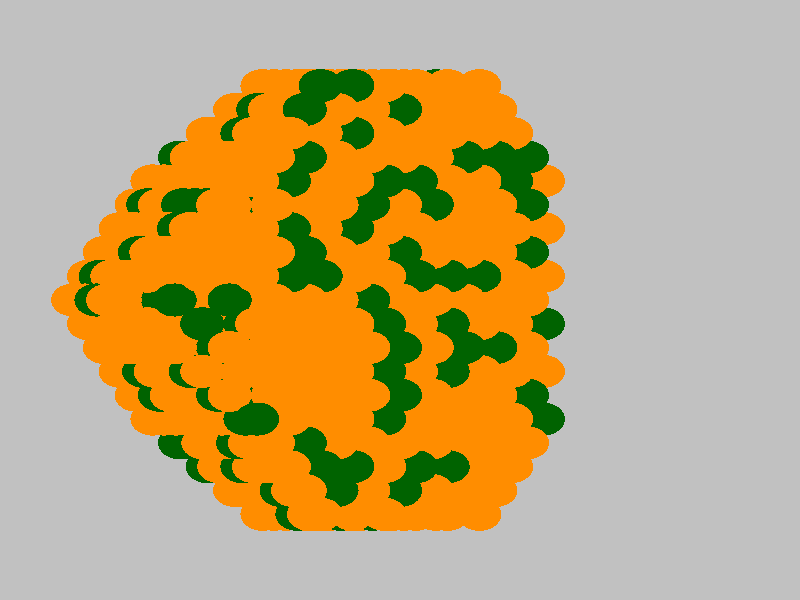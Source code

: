 #version 3.6;
#include "colors.inc"
#include "finish.inc"

global_settings {assumed_gamma 2.2 max_trace_level 6}
background {color Grey transmit 1.0}
camera {orthographic
  right -49.39*x up 49.39*y
  direction 1.00*z
  location <0,0,50.00> look_at <0,0,0>}


light_source {<  -30.00,  30.00,   40.00> color Gray50 shadowless}
light_source {<  30.00,  30.00,   40.00> color Gray50 shadowless} 
light_source {<  30.0,  -30.00,   40.00> color Gray50 shadowless}
light_source {<  -30.0,  -30.00,   40.00> color Gray50 shadowless} 
light_source {<  0.0,  0.00,   40.00> color Gray25 shadowless}
// no fog
#declare simple = finish {phong 0.7 ambient 0.4 diffuse 0.55}
#declare pale = finish {ambient 0.9 diffuse 0.30 roughness 0.001 specular 0.2 }
#declare intermediate = finish {ambient 0.4 diffuse 0.6 specular 0.1 roughness 0.04}
#declare vmd = finish {ambient 0.2 diffuse 0.80 phong 0.25 phong_size 10.0 specular 0.2 roughness 0.1}
#declare jmol = finish {ambient 0.4 diffuse 0.6 specular 1 roughness 0.001 metallic}
#declare ase2 = finish {ambient 0.2 brilliance 3 diffuse 0.6 metallic specular 0.7 roughness 0.04 reflection 0.15}
#declare ase3 = finish {ambient 0.4 brilliance 2 diffuse 0.6 metallic specular 1.0 roughness 0.001 reflection 0.0}
#declare glass = finish {ambient 0.4 diffuse 0.35 specular 1.0 roughness 0.001}
#declare glass2 = finish {ambient 0.3 diffuse 0.3 specular 1.0 reflection 0.25 roughness 0.001}
#declare Rcell = 0.100;
#declare Rbond = 0.100;

#macro atom(LOC, R, COL, TRANS, FIN)
  sphere{LOC, R texture{pigment{color COL transmit TRANS} finish{FIN}}}
#end
#macro constrain(LOC, R, COL, TRANS FIN)
union{torus{R, Rcell rotate 45*z texture{pigment{color COL transmit TRANS} finish{FIN}}}
     torus{R, Rcell rotate -45*z texture{pigment{color COL transmit TRANS} finish{FIN}}}
     translate LOC}
#end

// no cell vertices
atom(<-15.28,  -9.80, -24.10>, 1.36, rgbt <1.00, 0.55, 0.00, 0.00>, 0.0, ase3) // #0
atom(<-14.30,  -7.84, -25.79>, 1.36, rgbt <1.00, 0.55, 0.00, 0.00>, 0.0, ase3) // #1
atom(<-13.32,  -5.88, -27.49>, 1.36, rgbt <1.00, 0.55, 0.00, 0.00>, 0.0, ase3) // #2
atom(<-16.26,  -7.84, -22.40>, 1.36, rgbt <1.00, 0.55, 0.00, 0.00>, 0.0, ase3) // #3
atom(<-15.28,  -5.88, -24.10>, 1.36, rgbt <1.00, 0.55, 0.00, 0.00>, 0.0, ase3) // #4
atom(<-17.24,  -5.88, -20.70>, 1.36, rgbt <1.00, 0.55, 0.00, 0.00>, 0.0, ase3) // #5
atom(<-12.34,  -3.92, -29.19>, 1.36, rgbt <1.00, 0.55, 0.00, 0.00>, 0.0, ase3) // #6
atom(<-11.36,  -1.96, -30.89>, 1.36, rgbt <1.00, 0.55, 0.00, 0.00>, 0.0, ase3) // #7
atom(<-14.30,  -3.92, -25.79>, 1.36, rgbt <1.00, 0.55, 0.00, 0.00>, 0.0, ase3) // #8
atom(<-13.32,  -1.96, -27.49>, 1.36, rgbt <1.00, 0.55, 0.00, 0.00>, 0.0, ase3) // #9
atom(<-16.26,  -3.92, -22.40>, 1.36, rgbt <1.00, 0.55, 0.00, 0.00>, 0.0, ase3) // #10
atom(<-15.28,  -1.96, -24.10>, 1.36, rgbt <1.00, 0.55, 0.00, 0.00>, 0.0, ase3) // #11
atom(<-18.22,  -3.92, -19.00>, 1.36, rgbt <1.00, 0.55, 0.00, 0.00>, 0.0, ase3) // #12
atom(<-17.24,  -1.96, -20.70>, 1.36, rgbt <1.00, 0.55, 0.00, 0.00>, 0.0, ase3) // #13
atom(<-19.20,  -1.96, -17.31>, 1.36, rgbt <1.00, 0.55, 0.00, 0.00>, 0.0, ase3) // #14
atom(<-10.38,   0.00, -32.58>, 1.36, rgbt <0.00, 0.39, 0.00, 0.00>, 0.0, ase3) // #15
atom(<-12.34,   0.00, -29.19>, 1.36, rgbt <0.00, 0.39, 0.00, 0.00>, 0.0, ase3) // #16
atom(<-11.36,   1.96, -30.89>, 1.36, rgbt <1.00, 0.55, 0.00, 0.00>, 0.0, ase3) // #17
atom(<-14.30,   0.00, -25.79>, 1.36, rgbt <0.00, 0.39, 0.00, 0.00>, 0.0, ase3) // #18
atom(<-13.32,   1.96, -27.49>, 1.36, rgbt <1.00, 0.55, 0.00, 0.00>, 0.0, ase3) // #19
atom(<-16.26,   0.00, -22.40>, 1.36, rgbt <1.00, 0.55, 0.00, 0.00>, 0.0, ase3) // #20
atom(<-15.28,   1.96, -24.10>, 1.36, rgbt <1.00, 0.55, 0.00, 0.00>, 0.0, ase3) // #21
atom(<-18.22,   0.00, -19.00>, 1.36, rgbt <1.00, 0.55, 0.00, 0.00>, 0.0, ase3) // #22
atom(<-17.24,   1.96, -20.70>, 1.36, rgbt <1.00, 0.55, 0.00, 0.00>, 0.0, ase3) // #23
atom(<-20.18,   0.00, -15.61>, 1.36, rgbt <1.00, 0.55, 0.00, 0.00>, 0.0, ase3) // #24
atom(<-19.20,   1.96, -17.31>, 1.36, rgbt <1.00, 0.55, 0.00, 0.00>, 0.0, ase3) // #25
atom(<-12.34,   3.92, -29.19>, 1.36, rgbt <1.00, 0.55, 0.00, 0.00>, 0.0, ase3) // #26
atom(<-14.30,   3.92, -25.79>, 1.36, rgbt <1.00, 0.55, 0.00, 0.00>, 0.0, ase3) // #27
atom(<-13.32,   5.88, -27.49>, 1.36, rgbt <1.00, 0.55, 0.00, 0.00>, 0.0, ase3) // #28
atom(<-16.26,   3.92, -22.40>, 1.36, rgbt <1.00, 0.55, 0.00, 0.00>, 0.0, ase3) // #29
atom(<-15.28,   5.88, -24.10>, 1.36, rgbt <1.00, 0.55, 0.00, 0.00>, 0.0, ase3) // #30
atom(<-18.22,   3.92, -19.00>, 1.36, rgbt <1.00, 0.55, 0.00, 0.00>, 0.0, ase3) // #31
atom(<-17.24,   5.88, -20.70>, 1.36, rgbt <1.00, 0.55, 0.00, 0.00>, 0.0, ase3) // #32
atom(<-14.30,   7.84, -25.79>, 1.36, rgbt <1.00, 0.55, 0.00, 0.00>, 0.0, ase3) // #33
atom(<-16.26,   7.84, -22.40>, 1.36, rgbt <1.00, 0.55, 0.00, 0.00>, 0.0, ase3) // #34
atom(<-15.28,   9.80, -24.10>, 1.36, rgbt <1.00, 0.55, 0.00, 0.00>, 0.0, ase3) // #35
atom(<-11.88, -13.72, -22.14>, 1.36, rgbt <0.00, 0.39, 0.00, 0.00>, 0.0, ase3) // #36
atom(<-12.60,  -9.80, -24.81>, 1.36, rgbt <1.00, 0.55, 0.00, 0.00>, 0.0, ase3) // #37
atom(<-10.90, -11.76, -23.83>, 1.36, rgbt <1.00, 0.55, 0.00, 0.00>, 0.0, ase3) // #38
atom(< -9.92,  -9.80, -25.53>, 1.36, rgbt <1.00, 0.55, 0.00, 0.00>, 0.0, ase3) // #39
atom(<-13.58, -11.76, -23.12>, 1.36, rgbt <0.00, 0.39, 0.00, 0.00>, 0.0, ase3) // #40
atom(<-14.56,  -9.80, -21.42>, 1.36, rgbt <1.00, 0.55, 0.00, 0.00>, 0.0, ase3) // #41
atom(<-12.86, -11.76, -20.44>, 1.36, rgbt <0.00, 0.39, 0.00, 0.00>, 0.0, ase3) // #42
atom(<-11.88,  -9.80, -22.14>, 1.36, rgbt <1.00, 0.55, 0.00, 0.00>, 0.0, ase3) // #43
atom(<-13.84,  -9.80, -18.74>, 1.36, rgbt <1.00, 0.55, 0.00, 0.00>, 0.0, ase3) // #44
atom(<-10.64,  -5.88, -28.21>, 1.36, rgbt <1.00, 0.55, 0.00, 0.00>, 0.0, ase3) // #45
atom(< -8.94,  -7.84, -27.23>, 1.36, rgbt <1.00, 0.55, 0.00, 0.00>, 0.0, ase3) // #46
atom(< -7.96,  -5.88, -28.93>, 1.36, rgbt <0.00, 0.39, 0.00, 0.00>, 0.0, ase3) // #47
atom(<-11.62,  -7.84, -26.51>, 1.36, rgbt <1.00, 0.55, 0.00, 0.00>, 0.0, ase3) // #48
atom(<-12.60,  -5.88, -24.81>, 1.36, rgbt <0.00, 0.39, 0.00, 0.00>, 0.0, ase3) // #49
atom(<-10.90,  -7.84, -23.83>, 1.36, rgbt <1.00, 0.55, 0.00, 0.00>, 0.0, ase3) // #50
atom(< -9.92,  -5.88, -25.53>, 1.36, rgbt <1.00, 0.55, 0.00, 0.00>, 0.0, ase3) // #51
atom(<-13.58,  -7.84, -23.12>, 1.36, rgbt <1.00, 0.55, 0.00, 0.00>, 0.0, ase3) // #52
atom(<-14.56,  -5.88, -21.42>, 1.36, rgbt <0.00, 0.39, 0.00, 0.00>, 0.0, ase3) // #53
atom(<-12.86,  -7.84, -20.44>, 1.36, rgbt <1.00, 0.55, 0.00, 0.00>, 0.0, ase3) // #54
atom(<-11.88,  -5.88, -22.14>, 1.36, rgbt <1.00, 0.55, 0.00, 0.00>, 0.0, ase3) // #55
atom(<-15.54,  -7.84, -19.72>, 1.36, rgbt <1.00, 0.55, 0.00, 0.00>, 0.0, ase3) // #56
atom(<-16.52,  -5.88, -18.02>, 1.36, rgbt <1.00, 0.55, 0.00, 0.00>, 0.0, ase3) // #57
atom(<-14.82,  -7.84, -17.04>, 1.36, rgbt <0.00, 0.39, 0.00, 0.00>, 0.0, ase3) // #58
atom(<-13.84,  -5.88, -18.74>, 1.36, rgbt <0.00, 0.39, 0.00, 0.00>, 0.0, ase3) // #59
atom(<-15.80,  -5.88, -15.35>, 1.36, rgbt <0.00, 0.39, 0.00, 0.00>, 0.0, ase3) // #60
atom(< -8.68,  -1.96, -31.60>, 1.36, rgbt <1.00, 0.55, 0.00, 0.00>, 0.0, ase3) // #61
atom(< -6.98,  -3.92, -30.62>, 1.36, rgbt <0.00, 0.39, 0.00, 0.00>, 0.0, ase3) // #62
atom(< -6.00,  -1.96, -32.32>, 1.36, rgbt <1.00, 0.55, 0.00, 0.00>, 0.0, ase3) // #63
atom(< -9.66,  -3.92, -29.91>, 1.36, rgbt <1.00, 0.55, 0.00, 0.00>, 0.0, ase3) // #64
atom(<-10.64,  -1.96, -28.21>, 1.36, rgbt <1.00, 0.55, 0.00, 0.00>, 0.0, ase3) // #65
atom(< -8.94,  -3.92, -27.23>, 1.36, rgbt <1.00, 0.55, 0.00, 0.00>, 0.0, ase3) // #66
atom(< -7.96,  -1.96, -28.93>, 1.36, rgbt <1.00, 0.55, 0.00, 0.00>, 0.0, ase3) // #67
atom(<-11.62,  -3.92, -26.51>, 1.36, rgbt <0.00, 0.39, 0.00, 0.00>, 0.0, ase3) // #68
atom(<-12.60,  -1.96, -24.81>, 1.36, rgbt <1.00, 0.55, 0.00, 0.00>, 0.0, ase3) // #69
atom(<-10.90,  -3.92, -23.83>, 1.36, rgbt <1.00, 0.55, 0.00, 0.00>, 0.0, ase3) // #70
atom(< -9.92,  -1.96, -25.53>, 1.36, rgbt <1.00, 0.55, 0.00, 0.00>, 0.0, ase3) // #71
atom(<-13.58,  -3.92, -23.12>, 1.36, rgbt <1.00, 0.55, 0.00, 0.00>, 0.0, ase3) // #72
atom(<-14.56,  -1.96, -21.42>, 1.36, rgbt <1.00, 0.55, 0.00, 0.00>, 0.0, ase3) // #73
atom(<-12.86,  -3.92, -20.44>, 1.36, rgbt <0.00, 0.39, 0.00, 0.00>, 0.0, ase3) // #74
atom(<-11.88,  -1.96, -22.14>, 1.36, rgbt <1.00, 0.55, 0.00, 0.00>, 0.0, ase3) // #75
atom(<-15.54,  -3.92, -19.72>, 1.36, rgbt <1.00, 0.55, 0.00, 0.00>, 0.0, ase3) // #76
atom(<-16.52,  -1.96, -18.02>, 1.36, rgbt <1.00, 0.55, 0.00, 0.00>, 0.0, ase3) // #77
atom(<-14.82,  -3.92, -17.04>, 1.36, rgbt <0.00, 0.39, 0.00, 0.00>, 0.0, ase3) // #78
atom(<-13.84,  -1.96, -18.74>, 1.36, rgbt <1.00, 0.55, 0.00, 0.00>, 0.0, ase3) // #79
atom(<-17.50,  -3.92, -16.33>, 1.36, rgbt <1.00, 0.55, 0.00, 0.00>, 0.0, ase3) // #80
atom(<-18.48,  -1.96, -14.63>, 1.36, rgbt <1.00, 0.55, 0.00, 0.00>, 0.0, ase3) // #81
atom(<-16.78,  -3.92, -13.65>, 1.36, rgbt <1.00, 0.55, 0.00, 0.00>, 0.0, ase3) // #82
atom(<-15.80,  -1.96, -15.35>, 1.36, rgbt <1.00, 0.55, 0.00, 0.00>, 0.0, ase3) // #83
atom(<-17.76,  -1.96, -11.95>, 1.36, rgbt <1.00, 0.55, 0.00, 0.00>, 0.0, ase3) // #84
atom(< -5.02,   0.00, -34.02>, 1.36, rgbt <1.00, 0.55, 0.00, 0.00>, 0.0, ase3) // #85
atom(< -7.70,   0.00, -33.30>, 1.36, rgbt <1.00, 0.55, 0.00, 0.00>, 0.0, ase3) // #86
atom(< -8.68,   1.96, -31.60>, 1.36, rgbt <1.00, 0.55, 0.00, 0.00>, 0.0, ase3) // #87
atom(< -6.98,   0.00, -30.62>, 1.36, rgbt <0.00, 0.39, 0.00, 0.00>, 0.0, ase3) // #88
atom(< -6.00,   1.96, -32.32>, 1.36, rgbt <1.00, 0.55, 0.00, 0.00>, 0.0, ase3) // #89
atom(< -9.66,   0.00, -29.91>, 1.36, rgbt <1.00, 0.55, 0.00, 0.00>, 0.0, ase3) // #90
atom(<-10.64,   1.96, -28.21>, 1.36, rgbt <1.00, 0.55, 0.00, 0.00>, 0.0, ase3) // #91
atom(< -8.94,   0.00, -27.23>, 1.36, rgbt <1.00, 0.55, 0.00, 0.00>, 0.0, ase3) // #92
atom(< -7.96,   1.96, -28.93>, 1.36, rgbt <1.00, 0.55, 0.00, 0.00>, 0.0, ase3) // #93
atom(<-11.62,   0.00, -26.51>, 1.36, rgbt <1.00, 0.55, 0.00, 0.00>, 0.0, ase3) // #94
atom(<-12.60,   1.96, -24.81>, 1.36, rgbt <1.00, 0.55, 0.00, 0.00>, 0.0, ase3) // #95
atom(<-10.90,   0.00, -23.83>, 1.36, rgbt <1.00, 0.55, 0.00, 0.00>, 0.0, ase3) // #96
atom(< -9.92,   1.96, -25.53>, 1.36, rgbt <1.00, 0.55, 0.00, 0.00>, 0.0, ase3) // #97
atom(<-13.58,   0.00, -23.12>, 1.36, rgbt <1.00, 0.55, 0.00, 0.00>, 0.0, ase3) // #98
atom(<-14.56,   1.96, -21.42>, 1.36, rgbt <0.00, 0.39, 0.00, 0.00>, 0.0, ase3) // #99
atom(<-12.86,   0.00, -20.44>, 1.36, rgbt <0.00, 0.39, 0.00, 0.00>, 0.0, ase3) // #100
atom(<-11.88,   1.96, -22.14>, 1.36, rgbt <1.00, 0.55, 0.00, 0.00>, 0.0, ase3) // #101
atom(<-15.54,   0.00, -19.72>, 1.36, rgbt <0.00, 0.39, 0.00, 0.00>, 0.0, ase3) // #102
atom(<-16.52,   1.96, -18.02>, 1.36, rgbt <1.00, 0.55, 0.00, 0.00>, 0.0, ase3) // #103
atom(<-14.82,   0.00, -17.04>, 1.36, rgbt <0.00, 0.39, 0.00, 0.00>, 0.0, ase3) // #104
atom(<-13.84,   1.96, -18.74>, 1.36, rgbt <1.00, 0.55, 0.00, 0.00>, 0.0, ase3) // #105
atom(<-17.50,   0.00, -16.33>, 1.36, rgbt <1.00, 0.55, 0.00, 0.00>, 0.0, ase3) // #106
atom(<-18.48,   1.96, -14.63>, 1.36, rgbt <0.00, 0.39, 0.00, 0.00>, 0.0, ase3) // #107
atom(<-16.78,   0.00, -13.65>, 1.36, rgbt <1.00, 0.55, 0.00, 0.00>, 0.0, ase3) // #108
atom(<-15.80,   1.96, -15.35>, 1.36, rgbt <1.00, 0.55, 0.00, 0.00>, 0.0, ase3) // #109
atom(<-19.46,   0.00, -12.93>, 1.36, rgbt <1.00, 0.55, 0.00, 0.00>, 0.0, ase3) // #110
atom(<-18.74,   0.00, -10.25>, 1.36, rgbt <0.00, 0.39, 0.00, 0.00>, 0.0, ase3) // #111
atom(<-17.76,   1.96, -11.95>, 1.36, rgbt <1.00, 0.55, 0.00, 0.00>, 0.0, ase3) // #112
atom(< -6.98,   3.92, -30.62>, 1.36, rgbt <1.00, 0.55, 0.00, 0.00>, 0.0, ase3) // #113
atom(< -9.66,   3.92, -29.91>, 1.36, rgbt <1.00, 0.55, 0.00, 0.00>, 0.0, ase3) // #114
atom(<-10.64,   5.88, -28.21>, 1.36, rgbt <0.00, 0.39, 0.00, 0.00>, 0.0, ase3) // #115
atom(< -8.94,   3.92, -27.23>, 1.36, rgbt <1.00, 0.55, 0.00, 0.00>, 0.0, ase3) // #116
atom(< -7.96,   5.88, -28.93>, 1.36, rgbt <1.00, 0.55, 0.00, 0.00>, 0.0, ase3) // #117
atom(<-11.62,   3.92, -26.51>, 1.36, rgbt <1.00, 0.55, 0.00, 0.00>, 0.0, ase3) // #118
atom(<-12.60,   5.88, -24.81>, 1.36, rgbt <1.00, 0.55, 0.00, 0.00>, 0.0, ase3) // #119
atom(<-10.90,   3.92, -23.83>, 1.36, rgbt <1.00, 0.55, 0.00, 0.00>, 0.0, ase3) // #120
atom(< -9.92,   5.88, -25.53>, 1.36, rgbt <1.00, 0.55, 0.00, 0.00>, 0.0, ase3) // #121
atom(<-13.58,   3.92, -23.12>, 1.36, rgbt <1.00, 0.55, 0.00, 0.00>, 0.0, ase3) // #122
atom(<-14.56,   5.88, -21.42>, 1.36, rgbt <1.00, 0.55, 0.00, 0.00>, 0.0, ase3) // #123
atom(<-12.86,   3.92, -20.44>, 1.36, rgbt <1.00, 0.55, 0.00, 0.00>, 0.0, ase3) // #124
atom(<-11.88,   5.88, -22.14>, 1.36, rgbt <1.00, 0.55, 0.00, 0.00>, 0.0, ase3) // #125
atom(<-15.54,   3.92, -19.72>, 1.36, rgbt <1.00, 0.55, 0.00, 0.00>, 0.0, ase3) // #126
atom(<-16.52,   5.88, -18.02>, 1.36, rgbt <1.00, 0.55, 0.00, 0.00>, 0.0, ase3) // #127
atom(<-14.82,   3.92, -17.04>, 1.36, rgbt <1.00, 0.55, 0.00, 0.00>, 0.0, ase3) // #128
atom(<-13.84,   5.88, -18.74>, 1.36, rgbt <1.00, 0.55, 0.00, 0.00>, 0.0, ase3) // #129
atom(<-17.50,   3.92, -16.33>, 1.36, rgbt <1.00, 0.55, 0.00, 0.00>, 0.0, ase3) // #130
atom(<-16.78,   3.92, -13.65>, 1.36, rgbt <1.00, 0.55, 0.00, 0.00>, 0.0, ase3) // #131
atom(<-15.80,   5.88, -15.35>, 1.36, rgbt <1.00, 0.55, 0.00, 0.00>, 0.0, ase3) // #132
atom(< -8.94,   7.84, -27.23>, 1.36, rgbt <1.00, 0.55, 0.00, 0.00>, 0.0, ase3) // #133
atom(<-11.62,   7.84, -26.51>, 1.36, rgbt <1.00, 0.55, 0.00, 0.00>, 0.0, ase3) // #134
atom(<-12.60,   9.80, -24.81>, 1.36, rgbt <1.00, 0.55, 0.00, 0.00>, 0.0, ase3) // #135
atom(<-10.90,   7.84, -23.83>, 1.36, rgbt <0.00, 0.39, 0.00, 0.00>, 0.0, ase3) // #136
atom(< -9.92,   9.80, -25.53>, 1.36, rgbt <0.00, 0.39, 0.00, 0.00>, 0.0, ase3) // #137
atom(<-13.58,   7.84, -23.12>, 1.36, rgbt <1.00, 0.55, 0.00, 0.00>, 0.0, ase3) // #138
atom(<-14.56,   9.80, -21.42>, 1.36, rgbt <1.00, 0.55, 0.00, 0.00>, 0.0, ase3) // #139
atom(<-12.86,   7.84, -20.44>, 1.36, rgbt <1.00, 0.55, 0.00, 0.00>, 0.0, ase3) // #140
atom(<-11.88,   9.80, -22.14>, 1.36, rgbt <1.00, 0.55, 0.00, 0.00>, 0.0, ase3) // #141
atom(<-15.54,   7.84, -19.72>, 1.36, rgbt <0.00, 0.39, 0.00, 0.00>, 0.0, ase3) // #142
atom(<-14.82,   7.84, -17.04>, 1.36, rgbt <1.00, 0.55, 0.00, 0.00>, 0.0, ase3) // #143
atom(<-13.84,   9.80, -18.74>, 1.36, rgbt <1.00, 0.55, 0.00, 0.00>, 0.0, ase3) // #144
atom(<-10.90,  11.76, -23.83>, 1.36, rgbt <1.00, 0.55, 0.00, 0.00>, 0.0, ase3) // #145
atom(<-13.58,  11.76, -23.12>, 1.36, rgbt <0.00, 0.39, 0.00, 0.00>, 0.0, ase3) // #146
atom(<-12.86,  11.76, -20.44>, 1.36, rgbt <1.00, 0.55, 0.00, 0.00>, 0.0, ase3) // #147
atom(<-11.88,  13.72, -22.14>, 1.36, rgbt <1.00, 0.55, 0.00, 0.00>, 0.0, ase3) // #148
atom(< -8.49, -17.64, -20.18>, 1.36, rgbt <1.00, 0.55, 0.00, 0.00>, 0.0, ase3) // #149
atom(< -9.20, -13.72, -22.85>, 1.36, rgbt <1.00, 0.55, 0.00, 0.00>, 0.0, ase3) // #150
atom(< -7.51, -15.68, -21.87>, 1.36, rgbt <1.00, 0.55, 0.00, 0.00>, 0.0, ase3) // #151
atom(< -6.53, -13.72, -23.57>, 1.36, rgbt <1.00, 0.55, 0.00, 0.00>, 0.0, ase3) // #152
atom(<-10.18, -15.68, -21.16>, 1.36, rgbt <1.00, 0.55, 0.00, 0.00>, 0.0, ase3) // #153
atom(<-11.16, -13.72, -19.46>, 1.36, rgbt <1.00, 0.55, 0.00, 0.00>, 0.0, ase3) // #154
atom(< -9.47, -15.68, -18.48>, 1.36, rgbt <1.00, 0.55, 0.00, 0.00>, 0.0, ase3) // #155
atom(< -8.49, -13.72, -20.18>, 1.36, rgbt <1.00, 0.55, 0.00, 0.00>, 0.0, ase3) // #156
atom(<-10.45, -13.72, -16.78>, 1.36, rgbt <1.00, 0.55, 0.00, 0.00>, 0.0, ase3) // #157
atom(< -7.24,  -9.80, -26.25>, 1.36, rgbt <1.00, 0.55, 0.00, 0.00>, 0.0, ase3) // #158
atom(< -5.55, -11.76, -25.27>, 1.36, rgbt <1.00, 0.55, 0.00, 0.00>, 0.0, ase3) // #159
atom(< -4.57,  -9.80, -26.97>, 1.36, rgbt <0.00, 0.39, 0.00, 0.00>, 0.0, ase3) // #160
atom(< -8.22, -11.76, -24.55>, 1.36, rgbt <1.00, 0.55, 0.00, 0.00>, 0.0, ase3) // #161
atom(< -9.20,  -9.80, -22.85>, 1.36, rgbt <1.00, 0.55, 0.00, 0.00>, 0.0, ase3) // #162
atom(< -7.51, -11.76, -21.87>, 1.36, rgbt <1.00, 0.55, 0.00, 0.00>, 0.0, ase3) // #163
atom(< -6.53,  -9.80, -23.57>, 1.36, rgbt <1.00, 0.55, 0.00, 0.00>, 0.0, ase3) // #164
atom(<-10.18, -11.76, -21.16>, 1.36, rgbt <0.00, 0.39, 0.00, 0.00>, 0.0, ase3) // #165
atom(<-11.16,  -9.80, -19.46>, 1.36, rgbt <1.00, 0.55, 0.00, 0.00>, 0.0, ase3) // #166
atom(< -9.47, -11.76, -18.48>, 1.36, rgbt <1.00, 0.55, 0.00, 0.00>, 0.0, ase3) // #167
atom(< -8.49,  -9.80, -20.18>, 1.36, rgbt <1.00, 0.55, 0.00, 0.00>, 0.0, ase3) // #168
atom(<-12.14, -11.76, -17.76>, 1.36, rgbt <1.00, 0.55, 0.00, 0.00>, 0.0, ase3) // #169
atom(<-13.12,  -9.80, -16.06>, 1.36, rgbt <1.00, 0.55, 0.00, 0.00>, 0.0, ase3) // #170
atom(<-11.43, -11.76, -15.08>, 1.36, rgbt <1.00, 0.55, 0.00, 0.00>, 0.0, ase3) // #171
atom(<-10.45,  -9.80, -16.78>, 1.36, rgbt <1.00, 0.55, 0.00, 0.00>, 0.0, ase3) // #172
atom(<-12.41,  -9.80, -13.39>, 1.36, rgbt <1.00, 0.55, 0.00, 0.00>, 0.0, ase3) // #173
atom(< -5.28,  -5.88, -29.64>, 1.36, rgbt <1.00, 0.55, 0.00, 0.00>, 0.0, ase3) // #174
atom(< -3.59,  -7.84, -28.66>, 1.36, rgbt <1.00, 0.55, 0.00, 0.00>, 0.0, ase3) // #175
atom(< -2.61,  -5.88, -30.36>, 1.36, rgbt <0.00, 0.39, 0.00, 0.00>, 0.0, ase3) // #176
atom(< -6.26,  -7.84, -27.95>, 1.36, rgbt <0.00, 0.39, 0.00, 0.00>, 0.0, ase3) // #177
atom(< -7.24,  -5.88, -26.25>, 1.36, rgbt <1.00, 0.55, 0.00, 0.00>, 0.0, ase3) // #178
atom(< -5.55,  -7.84, -25.27>, 1.36, rgbt <0.00, 0.39, 0.00, 0.00>, 0.0, ase3) // #179
atom(< -4.57,  -5.88, -26.97>, 1.36, rgbt <1.00, 0.55, 0.00, 0.00>, 0.0, ase3) // #180
atom(< -8.22,  -7.84, -24.55>, 1.36, rgbt <1.00, 0.55, 0.00, 0.00>, 0.0, ase3) // #181
atom(< -9.20,  -5.88, -22.85>, 1.36, rgbt <1.00, 0.55, 0.00, 0.00>, 0.0, ase3) // #182
atom(< -7.51,  -7.84, -21.87>, 1.36, rgbt <0.00, 0.39, 0.00, 0.00>, 0.0, ase3) // #183
atom(< -6.53,  -5.88, -23.57>, 1.36, rgbt <1.00, 0.55, 0.00, 0.00>, 0.0, ase3) // #184
atom(<-10.18,  -7.84, -21.16>, 1.36, rgbt <0.00, 0.39, 0.00, 0.00>, 0.0, ase3) // #185
atom(<-11.16,  -5.88, -19.46>, 1.36, rgbt <1.00, 0.55, 0.00, 0.00>, 0.0, ase3) // #186
atom(< -9.47,  -7.84, -18.48>, 1.36, rgbt <1.00, 0.55, 0.00, 0.00>, 0.0, ase3) // #187
atom(< -8.49,  -5.88, -20.18>, 1.36, rgbt <1.00, 0.55, 0.00, 0.00>, 0.0, ase3) // #188
atom(<-12.14,  -7.84, -17.76>, 1.36, rgbt <1.00, 0.55, 0.00, 0.00>, 0.0, ase3) // #189
atom(<-13.12,  -5.88, -16.06>, 1.36, rgbt <0.00, 0.39, 0.00, 0.00>, 0.0, ase3) // #190
atom(<-11.43,  -7.84, -15.08>, 1.36, rgbt <1.00, 0.55, 0.00, 0.00>, 0.0, ase3) // #191
atom(<-10.45,  -5.88, -16.78>, 1.36, rgbt <1.00, 0.55, 0.00, 0.00>, 0.0, ase3) // #192
atom(<-14.10,  -7.84, -14.37>, 1.36, rgbt <1.00, 0.55, 0.00, 0.00>, 0.0, ase3) // #193
atom(<-15.08,  -5.88, -12.67>, 1.36, rgbt <1.00, 0.55, 0.00, 0.00>, 0.0, ase3) // #194
atom(<-13.39,  -7.84, -11.69>, 1.36, rgbt <1.00, 0.55, 0.00, 0.00>, 0.0, ase3) // #195
atom(<-12.41,  -5.88, -13.39>, 1.36, rgbt <0.00, 0.39, 0.00, 0.00>, 0.0, ase3) // #196
atom(<-14.37,  -5.88,  -9.99>, 1.36, rgbt <1.00, 0.55, 0.00, 0.00>, 0.0, ase3) // #197
atom(< -3.32,  -1.96, -33.04>, 1.36, rgbt <0.00, 0.39, 0.00, 0.00>, 0.0, ase3) // #198
atom(< -1.63,  -3.92, -32.06>, 1.36, rgbt <1.00, 0.55, 0.00, 0.00>, 0.0, ase3) // #199
atom(< -0.65,  -1.96, -33.76>, 1.36, rgbt <1.00, 0.55, 0.00, 0.00>, 0.0, ase3) // #200
atom(< -4.30,  -3.92, -31.34>, 1.36, rgbt <1.00, 0.55, 0.00, 0.00>, 0.0, ase3) // #201
atom(< -5.28,  -1.96, -29.64>, 1.36, rgbt <1.00, 0.55, 0.00, 0.00>, 0.0, ase3) // #202
atom(< -3.59,  -3.92, -28.66>, 1.36, rgbt <1.00, 0.55, 0.00, 0.00>, 0.0, ase3) // #203
atom(< -2.61,  -1.96, -30.36>, 1.36, rgbt <1.00, 0.55, 0.00, 0.00>, 0.0, ase3) // #204
atom(< -6.26,  -3.92, -27.95>, 1.36, rgbt <1.00, 0.55, 0.00, 0.00>, 0.0, ase3) // #205
atom(< -7.24,  -1.96, -26.25>, 1.36, rgbt <0.00, 0.39, 0.00, 0.00>, 0.0, ase3) // #206
atom(< -5.55,  -3.92, -25.27>, 1.36, rgbt <1.00, 0.55, 0.00, 0.00>, 0.0, ase3) // #207
atom(< -4.57,  -1.96, -26.97>, 1.36, rgbt <0.00, 0.39, 0.00, 0.00>, 0.0, ase3) // #208
atom(< -8.22,  -3.92, -24.55>, 1.36, rgbt <0.00, 0.39, 0.00, 0.00>, 0.0, ase3) // #209
atom(< -9.20,  -1.96, -22.85>, 1.36, rgbt <0.00, 0.39, 0.00, 0.00>, 0.0, ase3) // #210
atom(< -7.51,  -3.92, -21.87>, 1.36, rgbt <0.00, 0.39, 0.00, 0.00>, 0.0, ase3) // #211
atom(< -6.53,  -1.96, -23.57>, 1.36, rgbt <1.00, 0.55, 0.00, 0.00>, 0.0, ase3) // #212
atom(<-10.18,  -3.92, -21.16>, 1.36, rgbt <1.00, 0.55, 0.00, 0.00>, 0.0, ase3) // #213
atom(<-11.16,  -1.96, -19.46>, 1.36, rgbt <1.00, 0.55, 0.00, 0.00>, 0.0, ase3) // #214
atom(< -9.47,  -3.92, -18.48>, 1.36, rgbt <0.00, 0.39, 0.00, 0.00>, 0.0, ase3) // #215
atom(< -8.49,  -1.96, -20.18>, 1.36, rgbt <0.00, 0.39, 0.00, 0.00>, 0.0, ase3) // #216
atom(<-12.14,  -3.92, -17.76>, 1.36, rgbt <1.00, 0.55, 0.00, 0.00>, 0.0, ase3) // #217
atom(<-13.12,  -1.96, -16.06>, 1.36, rgbt <1.00, 0.55, 0.00, 0.00>, 0.0, ase3) // #218
atom(<-11.43,  -3.92, -15.08>, 1.36, rgbt <0.00, 0.39, 0.00, 0.00>, 0.0, ase3) // #219
atom(<-10.45,  -1.96, -16.78>, 1.36, rgbt <0.00, 0.39, 0.00, 0.00>, 0.0, ase3) // #220
atom(<-14.10,  -3.92, -14.37>, 1.36, rgbt <1.00, 0.55, 0.00, 0.00>, 0.0, ase3) // #221
atom(<-15.08,  -1.96, -12.67>, 1.36, rgbt <1.00, 0.55, 0.00, 0.00>, 0.0, ase3) // #222
atom(<-13.39,  -3.92, -11.69>, 1.36, rgbt <0.00, 0.39, 0.00, 0.00>, 0.0, ase3) // #223
atom(<-12.41,  -1.96, -13.39>, 1.36, rgbt <1.00, 0.55, 0.00, 0.00>, 0.0, ase3) // #224
atom(<-16.06,  -3.92, -10.97>, 1.36, rgbt <1.00, 0.55, 0.00, 0.00>, 0.0, ase3) // #225
atom(<-17.04,  -1.96,  -9.27>, 1.36, rgbt <1.00, 0.55, 0.00, 0.00>, 0.0, ase3) // #226
atom(<-15.35,  -3.92,  -8.29>, 1.36, rgbt <1.00, 0.55, 0.00, 0.00>, 0.0, ase3) // #227
atom(<-14.37,  -1.96,  -9.99>, 1.36, rgbt <0.00, 0.39, 0.00, 0.00>, 0.0, ase3) // #228
atom(<-16.33,  -1.96,  -6.60>, 1.36, rgbt <1.00, 0.55, 0.00, 0.00>, 0.0, ase3) // #229
atom(<  0.33,   0.00, -35.45>, 1.36, rgbt <1.00, 0.55, 0.00, 0.00>, 0.0, ase3) // #230
atom(< -2.34,   0.00, -34.74>, 1.36, rgbt <0.00, 0.39, 0.00, 0.00>, 0.0, ase3) // #231
atom(< -3.32,   1.96, -33.04>, 1.36, rgbt <1.00, 0.55, 0.00, 0.00>, 0.0, ase3) // #232
atom(< -1.63,   0.00, -32.06>, 1.36, rgbt <1.00, 0.55, 0.00, 0.00>, 0.0, ase3) // #233
atom(< -0.65,   1.96, -33.76>, 1.36, rgbt <1.00, 0.55, 0.00, 0.00>, 0.0, ase3) // #234
atom(< -4.30,   0.00, -31.34>, 1.36, rgbt <1.00, 0.55, 0.00, 0.00>, 0.0, ase3) // #235
atom(< -5.28,   1.96, -29.64>, 1.36, rgbt <0.00, 0.39, 0.00, 0.00>, 0.0, ase3) // #236
atom(< -3.59,   0.00, -28.66>, 1.36, rgbt <1.00, 0.55, 0.00, 0.00>, 0.0, ase3) // #237
atom(< -2.61,   1.96, -30.36>, 1.36, rgbt <1.00, 0.55, 0.00, 0.00>, 0.0, ase3) // #238
atom(< -6.26,   0.00, -27.95>, 1.36, rgbt <0.00, 0.39, 0.00, 0.00>, 0.0, ase3) // #239
atom(< -7.24,   1.96, -26.25>, 1.36, rgbt <1.00, 0.55, 0.00, 0.00>, 0.0, ase3) // #240
atom(< -5.55,   0.00, -25.27>, 1.36, rgbt <1.00, 0.55, 0.00, 0.00>, 0.0, ase3) // #241
atom(< -4.57,   1.96, -26.97>, 1.36, rgbt <0.00, 0.39, 0.00, 0.00>, 0.0, ase3) // #242
atom(< -8.22,   0.00, -24.55>, 1.36, rgbt <1.00, 0.55, 0.00, 0.00>, 0.0, ase3) // #243
atom(< -9.20,   1.96, -22.85>, 1.36, rgbt <1.00, 0.55, 0.00, 0.00>, 0.0, ase3) // #244
atom(< -7.51,   0.00, -21.87>, 1.36, rgbt <1.00, 0.55, 0.00, 0.00>, 0.0, ase3) // #245
atom(< -6.53,   1.96, -23.57>, 1.36, rgbt <0.00, 0.39, 0.00, 0.00>, 0.0, ase3) // #246
atom(<-10.18,   0.00, -21.16>, 1.36, rgbt <1.00, 0.55, 0.00, 0.00>, 0.0, ase3) // #247
atom(<-11.16,   1.96, -19.46>, 1.36, rgbt <0.00, 0.39, 0.00, 0.00>, 0.0, ase3) // #248
atom(< -9.47,   0.00, -18.48>, 1.36, rgbt <0.00, 0.39, 0.00, 0.00>, 0.0, ase3) // #249
atom(< -8.49,   1.96, -20.18>, 1.36, rgbt <1.00, 0.55, 0.00, 0.00>, 0.0, ase3) // #250
atom(<-12.14,   0.00, -17.76>, 1.36, rgbt <0.00, 0.39, 0.00, 0.00>, 0.0, ase3) // #251
atom(<-13.12,   1.96, -16.06>, 1.36, rgbt <1.00, 0.55, 0.00, 0.00>, 0.0, ase3) // #252
atom(<-11.43,   0.00, -15.08>, 1.36, rgbt <1.00, 0.55, 0.00, 0.00>, 0.0, ase3) // #253
atom(<-10.45,   1.96, -16.78>, 1.36, rgbt <1.00, 0.55, 0.00, 0.00>, 0.0, ase3) // #254
atom(<-14.10,   0.00, -14.37>, 1.36, rgbt <1.00, 0.55, 0.00, 0.00>, 0.0, ase3) // #255
atom(<-15.08,   1.96, -12.67>, 1.36, rgbt <1.00, 0.55, 0.00, 0.00>, 0.0, ase3) // #256
atom(<-13.39,   0.00, -11.69>, 1.36, rgbt <1.00, 0.55, 0.00, 0.00>, 0.0, ase3) // #257
atom(<-12.41,   1.96, -13.39>, 1.36, rgbt <1.00, 0.55, 0.00, 0.00>, 0.0, ase3) // #258
atom(<-16.06,   0.00, -10.97>, 1.36, rgbt <1.00, 0.55, 0.00, 0.00>, 0.0, ase3) // #259
atom(<-17.04,   1.96,  -9.27>, 1.36, rgbt <1.00, 0.55, 0.00, 0.00>, 0.0, ase3) // #260
atom(<-15.35,   0.00,  -8.29>, 1.36, rgbt <1.00, 0.55, 0.00, 0.00>, 0.0, ase3) // #261
atom(<-14.37,   1.96,  -9.99>, 1.36, rgbt <1.00, 0.55, 0.00, 0.00>, 0.0, ase3) // #262
atom(<-18.02,   0.00,  -7.58>, 1.36, rgbt <1.00, 0.55, 0.00, 0.00>, 0.0, ase3) // #263
atom(<-17.31,   0.00,  -4.90>, 1.36, rgbt <1.00, 0.55, 0.00, 0.00>, 0.0, ase3) // #264
atom(<-16.33,   1.96,  -6.60>, 1.36, rgbt <1.00, 0.55, 0.00, 0.00>, 0.0, ase3) // #265
atom(< -1.63,   3.92, -32.06>, 1.36, rgbt <0.00, 0.39, 0.00, 0.00>, 0.0, ase3) // #266
atom(< -4.30,   3.92, -31.34>, 1.36, rgbt <0.00, 0.39, 0.00, 0.00>, 0.0, ase3) // #267
atom(< -5.28,   5.88, -29.64>, 1.36, rgbt <1.00, 0.55, 0.00, 0.00>, 0.0, ase3) // #268
atom(< -3.59,   3.92, -28.66>, 1.36, rgbt <1.00, 0.55, 0.00, 0.00>, 0.0, ase3) // #269
atom(< -2.61,   5.88, -30.36>, 1.36, rgbt <1.00, 0.55, 0.00, 0.00>, 0.0, ase3) // #270
atom(< -6.26,   3.92, -27.95>, 1.36, rgbt <1.00, 0.55, 0.00, 0.00>, 0.0, ase3) // #271
atom(< -7.24,   5.88, -26.25>, 1.36, rgbt <1.00, 0.55, 0.00, 0.00>, 0.0, ase3) // #272
atom(< -5.55,   3.92, -25.27>, 1.36, rgbt <1.00, 0.55, 0.00, 0.00>, 0.0, ase3) // #273
atom(< -4.57,   5.88, -26.97>, 1.36, rgbt <1.00, 0.55, 0.00, 0.00>, 0.0, ase3) // #274
atom(< -8.22,   3.92, -24.55>, 1.36, rgbt <0.00, 0.39, 0.00, 0.00>, 0.0, ase3) // #275
atom(< -9.20,   5.88, -22.85>, 1.36, rgbt <1.00, 0.55, 0.00, 0.00>, 0.0, ase3) // #276
atom(< -7.51,   3.92, -21.87>, 1.36, rgbt <0.00, 0.39, 0.00, 0.00>, 0.0, ase3) // #277
atom(< -6.53,   5.88, -23.57>, 1.36, rgbt <0.00, 0.39, 0.00, 0.00>, 0.0, ase3) // #278
atom(<-10.18,   3.92, -21.16>, 1.36, rgbt <0.00, 0.39, 0.00, 0.00>, 0.0, ase3) // #279
atom(<-11.16,   5.88, -19.46>, 1.36, rgbt <1.00, 0.55, 0.00, 0.00>, 0.0, ase3) // #280
atom(< -9.47,   3.92, -18.48>, 1.36, rgbt <1.00, 0.55, 0.00, 0.00>, 0.0, ase3) // #281
atom(< -8.49,   5.88, -20.18>, 1.36, rgbt <0.00, 0.39, 0.00, 0.00>, 0.0, ase3) // #282
atom(<-12.14,   3.92, -17.76>, 1.36, rgbt <0.00, 0.39, 0.00, 0.00>, 0.0, ase3) // #283
atom(<-13.12,   5.88, -16.06>, 1.36, rgbt <0.00, 0.39, 0.00, 0.00>, 0.0, ase3) // #284
atom(<-11.43,   3.92, -15.08>, 1.36, rgbt <1.00, 0.55, 0.00, 0.00>, 0.0, ase3) // #285
atom(<-10.45,   5.88, -16.78>, 1.36, rgbt <1.00, 0.55, 0.00, 0.00>, 0.0, ase3) // #286
atom(<-14.10,   3.92, -14.37>, 1.36, rgbt <1.00, 0.55, 0.00, 0.00>, 0.0, ase3) // #287
atom(<-15.08,   5.88, -12.67>, 1.36, rgbt <1.00, 0.55, 0.00, 0.00>, 0.0, ase3) // #288
atom(<-13.39,   3.92, -11.69>, 1.36, rgbt <1.00, 0.55, 0.00, 0.00>, 0.0, ase3) // #289
atom(<-12.41,   5.88, -13.39>, 1.36, rgbt <0.00, 0.39, 0.00, 0.00>, 0.0, ase3) // #290
atom(<-16.06,   3.92, -10.97>, 1.36, rgbt <0.00, 0.39, 0.00, 0.00>, 0.0, ase3) // #291
atom(<-15.35,   3.92,  -8.29>, 1.36, rgbt <1.00, 0.55, 0.00, 0.00>, 0.0, ase3) // #292
atom(<-14.37,   5.88,  -9.99>, 1.36, rgbt <1.00, 0.55, 0.00, 0.00>, 0.0, ase3) // #293
atom(< -3.59,   7.84, -28.66>, 1.36, rgbt <1.00, 0.55, 0.00, 0.00>, 0.0, ase3) // #294
atom(< -6.26,   7.84, -27.95>, 1.36, rgbt <1.00, 0.55, 0.00, 0.00>, 0.0, ase3) // #295
atom(< -7.24,   9.80, -26.25>, 1.36, rgbt <1.00, 0.55, 0.00, 0.00>, 0.0, ase3) // #296
atom(< -5.55,   7.84, -25.27>, 1.36, rgbt <1.00, 0.55, 0.00, 0.00>, 0.0, ase3) // #297
atom(< -4.57,   9.80, -26.97>, 1.36, rgbt <1.00, 0.55, 0.00, 0.00>, 0.0, ase3) // #298
atom(< -8.22,   7.84, -24.55>, 1.36, rgbt <0.00, 0.39, 0.00, 0.00>, 0.0, ase3) // #299
atom(< -9.20,   9.80, -22.85>, 1.36, rgbt <1.00, 0.55, 0.00, 0.00>, 0.0, ase3) // #300
atom(< -7.51,   7.84, -21.87>, 1.36, rgbt <1.00, 0.55, 0.00, 0.00>, 0.0, ase3) // #301
atom(< -6.53,   9.80, -23.57>, 1.36, rgbt <1.00, 0.55, 0.00, 0.00>, 0.0, ase3) // #302
atom(<-10.18,   7.84, -21.16>, 1.36, rgbt <1.00, 0.55, 0.00, 0.00>, 0.0, ase3) // #303
atom(<-11.16,   9.80, -19.46>, 1.36, rgbt <0.00, 0.39, 0.00, 0.00>, 0.0, ase3) // #304
atom(< -9.47,   7.84, -18.48>, 1.36, rgbt <1.00, 0.55, 0.00, 0.00>, 0.0, ase3) // #305
atom(< -8.49,   9.80, -20.18>, 1.36, rgbt <1.00, 0.55, 0.00, 0.00>, 0.0, ase3) // #306
atom(<-12.14,   7.84, -17.76>, 1.36, rgbt <1.00, 0.55, 0.00, 0.00>, 0.0, ase3) // #307
atom(<-13.12,   9.80, -16.06>, 1.36, rgbt <1.00, 0.55, 0.00, 0.00>, 0.0, ase3) // #308
atom(<-11.43,   7.84, -15.08>, 1.36, rgbt <0.00, 0.39, 0.00, 0.00>, 0.0, ase3) // #309
atom(<-10.45,   9.80, -16.78>, 1.36, rgbt <0.00, 0.39, 0.00, 0.00>, 0.0, ase3) // #310
atom(<-14.10,   7.84, -14.37>, 1.36, rgbt <1.00, 0.55, 0.00, 0.00>, 0.0, ase3) // #311
atom(<-13.39,   7.84, -11.69>, 1.36, rgbt <0.00, 0.39, 0.00, 0.00>, 0.0, ase3) // #312
atom(<-12.41,   9.80, -13.39>, 1.36, rgbt <1.00, 0.55, 0.00, 0.00>, 0.0, ase3) // #313
atom(< -5.55,  11.76, -25.27>, 1.36, rgbt <1.00, 0.55, 0.00, 0.00>, 0.0, ase3) // #314
atom(< -8.22,  11.76, -24.55>, 1.36, rgbt <1.00, 0.55, 0.00, 0.00>, 0.0, ase3) // #315
atom(< -9.20,  13.72, -22.85>, 1.36, rgbt <1.00, 0.55, 0.00, 0.00>, 0.0, ase3) // #316
atom(< -7.51,  11.76, -21.87>, 1.36, rgbt <0.00, 0.39, 0.00, 0.00>, 0.0, ase3) // #317
atom(< -6.53,  13.72, -23.57>, 1.36, rgbt <1.00, 0.55, 0.00, 0.00>, 0.0, ase3) // #318
atom(<-10.18,  11.76, -21.16>, 1.36, rgbt <1.00, 0.55, 0.00, 0.00>, 0.0, ase3) // #319
atom(<-11.16,  13.72, -19.46>, 1.36, rgbt <1.00, 0.55, 0.00, 0.00>, 0.0, ase3) // #320
atom(< -9.47,  11.76, -18.48>, 1.36, rgbt <1.00, 0.55, 0.00, 0.00>, 0.0, ase3) // #321
atom(< -8.49,  13.72, -20.18>, 1.36, rgbt <0.00, 0.39, 0.00, 0.00>, 0.0, ase3) // #322
atom(<-12.14,  11.76, -17.76>, 1.36, rgbt <1.00, 0.55, 0.00, 0.00>, 0.0, ase3) // #323
atom(<-11.43,  11.76, -15.08>, 1.36, rgbt <1.00, 0.55, 0.00, 0.00>, 0.0, ase3) // #324
atom(<-10.45,  13.72, -16.78>, 1.36, rgbt <1.00, 0.55, 0.00, 0.00>, 0.0, ase3) // #325
atom(< -7.51,  15.68, -21.87>, 1.36, rgbt <1.00, 0.55, 0.00, 0.00>, 0.0, ase3) // #326
atom(<-10.18,  15.68, -21.16>, 1.36, rgbt <1.00, 0.55, 0.00, 0.00>, 0.0, ase3) // #327
atom(< -9.47,  15.68, -18.48>, 1.36, rgbt <1.00, 0.55, 0.00, 0.00>, 0.0, ase3) // #328
atom(< -8.49,  17.64, -20.18>, 1.36, rgbt <1.00, 0.55, 0.00, 0.00>, 0.0, ase3) // #329
atom(< -5.81, -17.64, -20.89>, 1.36, rgbt <1.00, 0.55, 0.00, 0.00>, 0.0, ase3) // #330
atom(< -3.13, -17.64, -21.61>, 1.36, rgbt <1.00, 0.55, 0.00, 0.00>, 0.0, ase3) // #331
atom(< -7.77, -17.64, -17.50>, 1.36, rgbt <1.00, 0.55, 0.00, 0.00>, 0.0, ase3) // #332
atom(< -5.09, -17.64, -18.22>, 1.36, rgbt <1.00, 0.55, 0.00, 0.00>, 0.0, ase3) // #333
atom(< -7.05, -17.64, -14.82>, 1.36, rgbt <1.00, 0.55, 0.00, 0.00>, 0.0, ase3) // #334
atom(< -3.85, -13.72, -24.29>, 1.36, rgbt <0.00, 0.39, 0.00, 0.00>, 0.0, ase3) // #335
atom(< -2.15, -15.68, -23.31>, 1.36, rgbt <1.00, 0.55, 0.00, 0.00>, 0.0, ase3) // #336
atom(< -1.17, -13.72, -25.01>, 1.36, rgbt <1.00, 0.55, 0.00, 0.00>, 0.0, ase3) // #337
atom(< -4.83, -15.68, -22.59>, 1.36, rgbt <1.00, 0.55, 0.00, 0.00>, 0.0, ase3) // #338
atom(< -5.81, -13.72, -20.89>, 1.36, rgbt <1.00, 0.55, 0.00, 0.00>, 0.0, ase3) // #339
atom(< -4.11, -15.68, -19.91>, 1.36, rgbt <1.00, 0.55, 0.00, 0.00>, 0.0, ase3) // #340
atom(< -3.13, -13.72, -21.61>, 1.36, rgbt <1.00, 0.55, 0.00, 0.00>, 0.0, ase3) // #341
atom(< -6.79, -15.68, -19.20>, 1.36, rgbt <1.00, 0.55, 0.00, 0.00>, 0.0, ase3) // #342
atom(< -7.77, -13.72, -17.50>, 1.36, rgbt <1.00, 0.55, 0.00, 0.00>, 0.0, ase3) // #343
atom(< -6.07, -15.68, -16.52>, 1.36, rgbt <1.00, 0.55, 0.00, 0.00>, 0.0, ase3) // #344
atom(< -5.09, -13.72, -18.22>, 1.36, rgbt <1.00, 0.55, 0.00, 0.00>, 0.0, ase3) // #345
atom(< -8.75, -15.68, -15.80>, 1.36, rgbt <1.00, 0.55, 0.00, 0.00>, 0.0, ase3) // #346
atom(< -9.73, -13.72, -14.10>, 1.36, rgbt <0.00, 0.39, 0.00, 0.00>, 0.0, ase3) // #347
atom(< -8.03, -15.68, -13.12>, 1.36, rgbt <1.00, 0.55, 0.00, 0.00>, 0.0, ase3) // #348
atom(< -7.05, -13.72, -14.82>, 1.36, rgbt <1.00, 0.55, 0.00, 0.00>, 0.0, ase3) // #349
atom(< -9.01, -13.72, -11.43>, 1.36, rgbt <1.00, 0.55, 0.00, 0.00>, 0.0, ase3) // #350
atom(< -1.89,  -9.80, -27.68>, 1.36, rgbt <1.00, 0.55, 0.00, 0.00>, 0.0, ase3) // #351
atom(< -0.19, -11.76, -26.70>, 1.36, rgbt <0.00, 0.39, 0.00, 0.00>, 0.0, ase3) // #352
atom(<  0.79,  -9.80, -28.40>, 1.36, rgbt <0.00, 0.39, 0.00, 0.00>, 0.0, ase3) // #353
atom(< -2.87, -11.76, -25.99>, 1.36, rgbt <0.00, 0.39, 0.00, 0.00>, 0.0, ase3) // #354
atom(< -3.85,  -9.80, -24.29>, 1.36, rgbt <0.00, 0.39, 0.00, 0.00>, 0.0, ase3) // #355
atom(< -2.15, -11.76, -23.31>, 1.36, rgbt <1.00, 0.55, 0.00, 0.00>, 0.0, ase3) // #356
atom(< -1.17,  -9.80, -25.01>, 1.36, rgbt <1.00, 0.55, 0.00, 0.00>, 0.0, ase3) // #357
atom(< -4.83, -11.76, -22.59>, 1.36, rgbt <0.00, 0.39, 0.00, 0.00>, 0.0, ase3) // #358
atom(< -5.81,  -9.80, -20.89>, 1.36, rgbt <1.00, 0.55, 0.00, 0.00>, 0.0, ase3) // #359
atom(< -4.11, -11.76, -19.91>, 1.36, rgbt <1.00, 0.55, 0.00, 0.00>, 0.0, ase3) // #360
atom(< -3.13,  -9.80, -21.61>, 1.36, rgbt <1.00, 0.55, 0.00, 0.00>, 0.0, ase3) // #361
atom(< -6.79, -11.76, -19.20>, 1.36, rgbt <1.00, 0.55, 0.00, 0.00>, 0.0, ase3) // #362
atom(< -7.77,  -9.80, -17.50>, 1.36, rgbt <1.00, 0.55, 0.00, 0.00>, 0.0, ase3) // #363
atom(< -6.07, -11.76, -16.52>, 1.36, rgbt <1.00, 0.55, 0.00, 0.00>, 0.0, ase3) // #364
atom(< -5.09,  -9.80, -18.22>, 1.36, rgbt <0.00, 0.39, 0.00, 0.00>, 0.0, ase3) // #365
atom(< -8.75, -11.76, -15.80>, 1.36, rgbt <1.00, 0.55, 0.00, 0.00>, 0.0, ase3) // #366
atom(< -9.73,  -9.80, -14.10>, 1.36, rgbt <0.00, 0.39, 0.00, 0.00>, 0.0, ase3) // #367
atom(< -8.03, -11.76, -13.12>, 1.36, rgbt <1.00, 0.55, 0.00, 0.00>, 0.0, ase3) // #368
atom(< -7.05,  -9.80, -14.82>, 1.36, rgbt <1.00, 0.55, 0.00, 0.00>, 0.0, ase3) // #369
atom(<-10.71, -11.76, -12.41>, 1.36, rgbt <1.00, 0.55, 0.00, 0.00>, 0.0, ase3) // #370
atom(<-11.69,  -9.80, -10.71>, 1.36, rgbt <1.00, 0.55, 0.00, 0.00>, 0.0, ase3) // #371
atom(< -9.99, -11.76,  -9.73>, 1.36, rgbt <0.00, 0.39, 0.00, 0.00>, 0.0, ase3) // #372
atom(< -9.01,  -9.80, -11.43>, 1.36, rgbt <0.00, 0.39, 0.00, 0.00>, 0.0, ase3) // #373
atom(<-10.97,  -9.80,  -8.03>, 1.36, rgbt <1.00, 0.55, 0.00, 0.00>, 0.0, ase3) // #374
atom(<  0.07,  -5.88, -31.08>, 1.36, rgbt <1.00, 0.55, 0.00, 0.00>, 0.0, ase3) // #375
atom(<  1.77,  -7.84, -30.10>, 1.36, rgbt <1.00, 0.55, 0.00, 0.00>, 0.0, ase3) // #376
atom(<  2.75,  -5.88, -31.80>, 1.36, rgbt <1.00, 0.55, 0.00, 0.00>, 0.0, ase3) // #377
atom(< -0.91,  -7.84, -29.38>, 1.36, rgbt <1.00, 0.55, 0.00, 0.00>, 0.0, ase3) // #378
atom(< -1.89,  -5.88, -27.68>, 1.36, rgbt <0.00, 0.39, 0.00, 0.00>, 0.0, ase3) // #379
atom(< -0.19,  -7.84, -26.70>, 1.36, rgbt <1.00, 0.55, 0.00, 0.00>, 0.0, ase3) // #380
atom(<  0.79,  -5.88, -28.40>, 1.36, rgbt <1.00, 0.55, 0.00, 0.00>, 0.0, ase3) // #381
atom(< -2.87,  -7.84, -25.99>, 1.36, rgbt <1.00, 0.55, 0.00, 0.00>, 0.0, ase3) // #382
atom(< -3.85,  -5.88, -24.29>, 1.36, rgbt <0.00, 0.39, 0.00, 0.00>, 0.0, ase3) // #383
atom(< -2.15,  -7.84, -23.31>, 1.36, rgbt <1.00, 0.55, 0.00, 0.00>, 0.0, ase3) // #384
atom(< -1.17,  -5.88, -25.01>, 1.36, rgbt <1.00, 0.55, 0.00, 0.00>, 0.0, ase3) // #385
atom(< -4.83,  -7.84, -22.59>, 1.36, rgbt <1.00, 0.55, 0.00, 0.00>, 0.0, ase3) // #386
atom(< -5.81,  -5.88, -20.89>, 1.36, rgbt <1.00, 0.55, 0.00, 0.00>, 0.0, ase3) // #387
atom(< -4.11,  -7.84, -19.91>, 1.36, rgbt <1.00, 0.55, 0.00, 0.00>, 0.0, ase3) // #388
atom(< -3.13,  -5.88, -21.61>, 1.36, rgbt <0.00, 0.39, 0.00, 0.00>, 0.0, ase3) // #389
atom(< -6.79,  -7.84, -19.20>, 1.36, rgbt <1.00, 0.55, 0.00, 0.00>, 0.0, ase3) // #390
atom(< -7.77,  -5.88, -17.50>, 1.36, rgbt <1.00, 0.55, 0.00, 0.00>, 0.0, ase3) // #391
atom(< -6.07,  -7.84, -16.52>, 1.36, rgbt <1.00, 0.55, 0.00, 0.00>, 0.0, ase3) // #392
atom(< -5.09,  -5.88, -18.22>, 1.36, rgbt <1.00, 0.55, 0.00, 0.00>, 0.0, ase3) // #393
atom(< -8.75,  -7.84, -15.80>, 1.36, rgbt <1.00, 0.55, 0.00, 0.00>, 0.0, ase3) // #394
atom(< -9.73,  -5.88, -14.10>, 1.36, rgbt <1.00, 0.55, 0.00, 0.00>, 0.0, ase3) // #395
atom(< -8.03,  -7.84, -13.12>, 1.36, rgbt <0.00, 0.39, 0.00, 0.00>, 0.0, ase3) // #396
atom(< -7.05,  -5.88, -14.82>, 1.36, rgbt <1.00, 0.55, 0.00, 0.00>, 0.0, ase3) // #397
atom(<-10.71,  -7.84, -12.41>, 1.36, rgbt <1.00, 0.55, 0.00, 0.00>, 0.0, ase3) // #398
atom(<-11.69,  -5.88, -10.71>, 1.36, rgbt <1.00, 0.55, 0.00, 0.00>, 0.0, ase3) // #399
atom(< -9.99,  -7.84,  -9.73>, 1.36, rgbt <1.00, 0.55, 0.00, 0.00>, 0.0, ase3) // #400
atom(< -9.01,  -5.88, -11.43>, 1.36, rgbt <1.00, 0.55, 0.00, 0.00>, 0.0, ase3) // #401
atom(<-12.67,  -7.84,  -9.01>, 1.36, rgbt <1.00, 0.55, 0.00, 0.00>, 0.0, ase3) // #402
atom(<-13.65,  -5.88,  -7.31>, 1.36, rgbt <1.00, 0.55, 0.00, 0.00>, 0.0, ase3) // #403
atom(<-11.95,  -7.84,  -6.33>, 1.36, rgbt <1.00, 0.55, 0.00, 0.00>, 0.0, ase3) // #404
atom(<-10.97,  -5.88,  -8.03>, 1.36, rgbt <1.00, 0.55, 0.00, 0.00>, 0.0, ase3) // #405
atom(<-12.93,  -5.88,  -4.64>, 1.36, rgbt <0.00, 0.39, 0.00, 0.00>, 0.0, ase3) // #406
atom(<  2.03,  -1.96, -34.47>, 1.36, rgbt <0.00, 0.39, 0.00, 0.00>, 0.0, ase3) // #407
atom(<  3.73,  -3.92, -33.49>, 1.36, rgbt <1.00, 0.55, 0.00, 0.00>, 0.0, ase3) // #408
atom(<  1.05,  -3.92, -32.78>, 1.36, rgbt <0.00, 0.39, 0.00, 0.00>, 0.0, ase3) // #409
atom(<  0.07,  -1.96, -31.08>, 1.36, rgbt <1.00, 0.55, 0.00, 0.00>, 0.0, ase3) // #410
atom(<  1.77,  -3.92, -30.10>, 1.36, rgbt <1.00, 0.55, 0.00, 0.00>, 0.0, ase3) // #411
atom(<  2.75,  -1.96, -31.80>, 1.36, rgbt <1.00, 0.55, 0.00, 0.00>, 0.0, ase3) // #412
atom(< -0.91,  -3.92, -29.38>, 1.36, rgbt <1.00, 0.55, 0.00, 0.00>, 0.0, ase3) // #413
atom(< -1.89,  -1.96, -27.68>, 1.36, rgbt <1.00, 0.55, 0.00, 0.00>, 0.0, ase3) // #414
atom(< -0.19,  -3.92, -26.70>, 1.36, rgbt <1.00, 0.55, 0.00, 0.00>, 0.0, ase3) // #415
atom(<  0.79,  -1.96, -28.40>, 1.36, rgbt <1.00, 0.55, 0.00, 0.00>, 0.0, ase3) // #416
atom(< -2.87,  -3.92, -25.99>, 1.36, rgbt <0.00, 0.39, 0.00, 0.00>, 0.0, ase3) // #417
atom(< -3.85,  -1.96, -24.29>, 1.36, rgbt <1.00, 0.55, 0.00, 0.00>, 0.0, ase3) // #418
atom(< -2.15,  -3.92, -23.31>, 1.36, rgbt <0.00, 0.39, 0.00, 0.00>, 0.0, ase3) // #419
atom(< -1.17,  -1.96, -25.01>, 1.36, rgbt <1.00, 0.55, 0.00, 0.00>, 0.0, ase3) // #420
atom(< -4.83,  -3.92, -22.59>, 1.36, rgbt <0.00, 0.39, 0.00, 0.00>, 0.0, ase3) // #421
atom(< -5.81,  -1.96, -20.89>, 1.36, rgbt <1.00, 0.55, 0.00, 0.00>, 0.0, ase3) // #422
atom(< -4.11,  -3.92, -19.91>, 1.36, rgbt <0.00, 0.39, 0.00, 0.00>, 0.0, ase3) // #423
atom(< -3.13,  -1.96, -21.61>, 1.36, rgbt <1.00, 0.55, 0.00, 0.00>, 0.0, ase3) // #424
atom(< -6.79,  -3.92, -19.20>, 1.36, rgbt <1.00, 0.55, 0.00, 0.00>, 0.0, ase3) // #425
atom(< -7.77,  -1.96, -17.50>, 1.36, rgbt <1.00, 0.55, 0.00, 0.00>, 0.0, ase3) // #426
atom(< -6.07,  -3.92, -16.52>, 1.36, rgbt <0.00, 0.39, 0.00, 0.00>, 0.0, ase3) // #427
atom(< -5.09,  -1.96, -18.22>, 1.36, rgbt <1.00, 0.55, 0.00, 0.00>, 0.0, ase3) // #428
atom(< -8.75,  -3.92, -15.80>, 1.36, rgbt <0.00, 0.39, 0.00, 0.00>, 0.0, ase3) // #429
atom(< -9.73,  -1.96, -14.10>, 1.36, rgbt <1.00, 0.55, 0.00, 0.00>, 0.0, ase3) // #430
atom(< -8.03,  -3.92, -13.12>, 1.36, rgbt <1.00, 0.55, 0.00, 0.00>, 0.0, ase3) // #431
atom(< -7.05,  -1.96, -14.82>, 1.36, rgbt <1.00, 0.55, 0.00, 0.00>, 0.0, ase3) // #432
atom(<-10.71,  -3.92, -12.41>, 1.36, rgbt <0.00, 0.39, 0.00, 0.00>, 0.0, ase3) // #433
atom(<-11.69,  -1.96, -10.71>, 1.36, rgbt <1.00, 0.55, 0.00, 0.00>, 0.0, ase3) // #434
atom(< -9.99,  -3.92,  -9.73>, 1.36, rgbt <1.00, 0.55, 0.00, 0.00>, 0.0, ase3) // #435
atom(< -9.01,  -1.96, -11.43>, 1.36, rgbt <0.00, 0.39, 0.00, 0.00>, 0.0, ase3) // #436
atom(<-12.67,  -3.92,  -9.01>, 1.36, rgbt <1.00, 0.55, 0.00, 0.00>, 0.0, ase3) // #437
atom(<-13.65,  -1.96,  -7.31>, 1.36, rgbt <1.00, 0.55, 0.00, 0.00>, 0.0, ase3) // #438
atom(<-11.95,  -3.92,  -6.33>, 1.36, rgbt <1.00, 0.55, 0.00, 0.00>, 0.0, ase3) // #439
atom(<-10.97,  -1.96,  -8.03>, 1.36, rgbt <1.00, 0.55, 0.00, 0.00>, 0.0, ase3) // #440
atom(<-14.63,  -3.92,  -5.62>, 1.36, rgbt <1.00, 0.55, 0.00, 0.00>, 0.0, ase3) // #441
atom(<-15.61,  -1.96,  -3.92>, 1.36, rgbt <1.00, 0.55, 0.00, 0.00>, 0.0, ase3) // #442
atom(<-13.91,  -3.92,  -2.94>, 1.36, rgbt <1.00, 0.55, 0.00, 0.00>, 0.0, ase3) // #443
atom(<-12.93,  -1.96,  -4.64>, 1.36, rgbt <1.00, 0.55, 0.00, 0.00>, 0.0, ase3) // #444
atom(<  2.03,   1.96, -34.47>, 1.36, rgbt <1.00, 0.55, 0.00, 0.00>, 0.0, ase3) // #445
atom(<  3.73,   0.00, -33.49>, 1.36, rgbt <1.00, 0.55, 0.00, 0.00>, 0.0, ase3) // #446
atom(<  1.05,   0.00, -32.78>, 1.36, rgbt <1.00, 0.55, 0.00, 0.00>, 0.0, ase3) // #447
atom(<  0.07,   1.96, -31.08>, 1.36, rgbt <1.00, 0.55, 0.00, 0.00>, 0.0, ase3) // #448
atom(<  1.77,   0.00, -30.10>, 1.36, rgbt <1.00, 0.55, 0.00, 0.00>, 0.0, ase3) // #449
atom(<  2.75,   1.96, -31.80>, 1.36, rgbt <1.00, 0.55, 0.00, 0.00>, 0.0, ase3) // #450
atom(< -0.91,   0.00, -29.38>, 1.36, rgbt <1.00, 0.55, 0.00, 0.00>, 0.0, ase3) // #451
atom(< -1.89,   1.96, -27.68>, 1.36, rgbt <1.00, 0.55, 0.00, 0.00>, 0.0, ase3) // #452
atom(< -0.19,   0.00, -26.70>, 1.36, rgbt <0.00, 0.39, 0.00, 0.00>, 0.0, ase3) // #453
atom(<  0.79,   1.96, -28.40>, 1.36, rgbt <1.00, 0.55, 0.00, 0.00>, 0.0, ase3) // #454
atom(< -2.87,   0.00, -25.99>, 1.36, rgbt <1.00, 0.55, 0.00, 0.00>, 0.0, ase3) // #455
atom(< -3.85,   1.96, -24.29>, 1.36, rgbt <1.00, 0.55, 0.00, 0.00>, 0.0, ase3) // #456
atom(< -2.15,   0.00, -23.31>, 1.36, rgbt <1.00, 0.55, 0.00, 0.00>, 0.0, ase3) // #457
atom(< -1.17,   1.96, -25.01>, 1.36, rgbt <1.00, 0.55, 0.00, 0.00>, 0.0, ase3) // #458
atom(< -4.83,   0.00, -22.59>, 1.36, rgbt <0.00, 0.39, 0.00, 0.00>, 0.0, ase3) // #459
atom(< -5.81,   1.96, -20.89>, 1.36, rgbt <1.00, 0.55, 0.00, 0.00>, 0.0, ase3) // #460
atom(< -4.11,   0.00, -19.91>, 1.36, rgbt <0.00, 0.39, 0.00, 0.00>, 0.0, ase3) // #461
atom(< -3.13,   1.96, -21.61>, 1.36, rgbt <1.00, 0.55, 0.00, 0.00>, 0.0, ase3) // #462
atom(< -6.79,   0.00, -19.20>, 1.36, rgbt <0.00, 0.39, 0.00, 0.00>, 0.0, ase3) // #463
atom(< -7.77,   1.96, -17.50>, 1.36, rgbt <1.00, 0.55, 0.00, 0.00>, 0.0, ase3) // #464
atom(< -6.07,   0.00, -16.52>, 1.36, rgbt <0.00, 0.39, 0.00, 0.00>, 0.0, ase3) // #465
atom(< -5.09,   1.96, -18.22>, 1.36, rgbt <0.00, 0.39, 0.00, 0.00>, 0.0, ase3) // #466
atom(< -8.75,   0.00, -15.80>, 1.36, rgbt <1.00, 0.55, 0.00, 0.00>, 0.0, ase3) // #467
atom(< -9.73,   1.96, -14.10>, 1.36, rgbt <1.00, 0.55, 0.00, 0.00>, 0.0, ase3) // #468
atom(< -8.03,   0.00, -13.12>, 1.36, rgbt <1.00, 0.55, 0.00, 0.00>, 0.0, ase3) // #469
atom(< -7.05,   1.96, -14.82>, 1.36, rgbt <1.00, 0.55, 0.00, 0.00>, 0.0, ase3) // #470
atom(<-10.71,   0.00, -12.41>, 1.36, rgbt <1.00, 0.55, 0.00, 0.00>, 0.0, ase3) // #471
atom(<-11.69,   1.96, -10.71>, 1.36, rgbt <1.00, 0.55, 0.00, 0.00>, 0.0, ase3) // #472
atom(< -9.99,   0.00,  -9.73>, 1.36, rgbt <0.00, 0.39, 0.00, 0.00>, 0.0, ase3) // #473
atom(< -9.01,   1.96, -11.43>, 1.36, rgbt <1.00, 0.55, 0.00, 0.00>, 0.0, ase3) // #474
atom(<-12.67,   0.00,  -9.01>, 1.36, rgbt <0.00, 0.39, 0.00, 0.00>, 0.0, ase3) // #475
atom(<-13.65,   1.96,  -7.31>, 1.36, rgbt <1.00, 0.55, 0.00, 0.00>, 0.0, ase3) // #476
atom(<-11.95,   0.00,  -6.33>, 1.36, rgbt <1.00, 0.55, 0.00, 0.00>, 0.0, ase3) // #477
atom(<-10.97,   1.96,  -8.03>, 1.36, rgbt <0.00, 0.39, 0.00, 0.00>, 0.0, ase3) // #478
atom(<-14.63,   0.00,  -5.62>, 1.36, rgbt <0.00, 0.39, 0.00, 0.00>, 0.0, ase3) // #479
atom(<-15.61,   1.96,  -3.92>, 1.36, rgbt <1.00, 0.55, 0.00, 0.00>, 0.0, ase3) // #480
atom(<-13.91,   0.00,  -2.94>, 1.36, rgbt <0.00, 0.39, 0.00, 0.00>, 0.0, ase3) // #481
atom(<-12.93,   1.96,  -4.64>, 1.36, rgbt <1.00, 0.55, 0.00, 0.00>, 0.0, ase3) // #482
atom(<  3.73,   3.92, -33.49>, 1.36, rgbt <1.00, 0.55, 0.00, 0.00>, 0.0, ase3) // #483
atom(<  1.05,   3.92, -32.78>, 1.36, rgbt <1.00, 0.55, 0.00, 0.00>, 0.0, ase3) // #484
atom(<  0.07,   5.88, -31.08>, 1.36, rgbt <1.00, 0.55, 0.00, 0.00>, 0.0, ase3) // #485
atom(<  1.77,   3.92, -30.10>, 1.36, rgbt <1.00, 0.55, 0.00, 0.00>, 0.0, ase3) // #486
atom(<  2.75,   5.88, -31.80>, 1.36, rgbt <1.00, 0.55, 0.00, 0.00>, 0.0, ase3) // #487
atom(< -0.91,   3.92, -29.38>, 1.36, rgbt <1.00, 0.55, 0.00, 0.00>, 0.0, ase3) // #488
atom(< -1.89,   5.88, -27.68>, 1.36, rgbt <1.00, 0.55, 0.00, 0.00>, 0.0, ase3) // #489
atom(< -0.19,   3.92, -26.70>, 1.36, rgbt <0.00, 0.39, 0.00, 0.00>, 0.0, ase3) // #490
atom(<  0.79,   5.88, -28.40>, 1.36, rgbt <1.00, 0.55, 0.00, 0.00>, 0.0, ase3) // #491
atom(< -2.87,   3.92, -25.99>, 1.36, rgbt <0.00, 0.39, 0.00, 0.00>, 0.0, ase3) // #492
atom(< -3.85,   5.88, -24.29>, 1.36, rgbt <1.00, 0.55, 0.00, 0.00>, 0.0, ase3) // #493
atom(< -2.15,   3.92, -23.31>, 1.36, rgbt <1.00, 0.55, 0.00, 0.00>, 0.0, ase3) // #494
atom(< -1.17,   5.88, -25.01>, 1.36, rgbt <1.00, 0.55, 0.00, 0.00>, 0.0, ase3) // #495
atom(< -4.83,   3.92, -22.59>, 1.36, rgbt <1.00, 0.55, 0.00, 0.00>, 0.0, ase3) // #496
atom(< -5.81,   5.88, -20.89>, 1.36, rgbt <1.00, 0.55, 0.00, 0.00>, 0.0, ase3) // #497
atom(< -4.11,   3.92, -19.91>, 1.36, rgbt <1.00, 0.55, 0.00, 0.00>, 0.0, ase3) // #498
atom(< -3.13,   5.88, -21.61>, 1.36, rgbt <1.00, 0.55, 0.00, 0.00>, 0.0, ase3) // #499
atom(< -6.79,   3.92, -19.20>, 1.36, rgbt <1.00, 0.55, 0.00, 0.00>, 0.0, ase3) // #500
atom(< -7.77,   5.88, -17.50>, 1.36, rgbt <1.00, 0.55, 0.00, 0.00>, 0.0, ase3) // #501
atom(< -6.07,   3.92, -16.52>, 1.36, rgbt <1.00, 0.55, 0.00, 0.00>, 0.0, ase3) // #502
atom(< -5.09,   5.88, -18.22>, 1.36, rgbt <0.00, 0.39, 0.00, 0.00>, 0.0, ase3) // #503
atom(< -8.75,   3.92, -15.80>, 1.36, rgbt <0.00, 0.39, 0.00, 0.00>, 0.0, ase3) // #504
atom(< -9.73,   5.88, -14.10>, 1.36, rgbt <0.00, 0.39, 0.00, 0.00>, 0.0, ase3) // #505
atom(< -8.03,   3.92, -13.12>, 1.36, rgbt <1.00, 0.55, 0.00, 0.00>, 0.0, ase3) // #506
atom(< -7.05,   5.88, -14.82>, 1.36, rgbt <0.00, 0.39, 0.00, 0.00>, 0.0, ase3) // #507
atom(<-10.71,   3.92, -12.41>, 1.36, rgbt <1.00, 0.55, 0.00, 0.00>, 0.0, ase3) // #508
atom(<-11.69,   5.88, -10.71>, 1.36, rgbt <1.00, 0.55, 0.00, 0.00>, 0.0, ase3) // #509
atom(< -9.99,   3.92,  -9.73>, 1.36, rgbt <1.00, 0.55, 0.00, 0.00>, 0.0, ase3) // #510
atom(< -9.01,   5.88, -11.43>, 1.36, rgbt <0.00, 0.39, 0.00, 0.00>, 0.0, ase3) // #511
atom(<-12.67,   3.92,  -9.01>, 1.36, rgbt <1.00, 0.55, 0.00, 0.00>, 0.0, ase3) // #512
atom(<-13.65,   5.88,  -7.31>, 1.36, rgbt <0.00, 0.39, 0.00, 0.00>, 0.0, ase3) // #513
atom(<-11.95,   3.92,  -6.33>, 1.36, rgbt <1.00, 0.55, 0.00, 0.00>, 0.0, ase3) // #514
atom(<-10.97,   5.88,  -8.03>, 1.36, rgbt <0.00, 0.39, 0.00, 0.00>, 0.0, ase3) // #515
atom(<-14.63,   3.92,  -5.62>, 1.36, rgbt <1.00, 0.55, 0.00, 0.00>, 0.0, ase3) // #516
atom(<-13.91,   3.92,  -2.94>, 1.36, rgbt <1.00, 0.55, 0.00, 0.00>, 0.0, ase3) // #517
atom(<-12.93,   5.88,  -4.64>, 1.36, rgbt <1.00, 0.55, 0.00, 0.00>, 0.0, ase3) // #518
atom(<  1.77,   7.84, -30.10>, 1.36, rgbt <1.00, 0.55, 0.00, 0.00>, 0.0, ase3) // #519
atom(< -0.91,   7.84, -29.38>, 1.36, rgbt <1.00, 0.55, 0.00, 0.00>, 0.0, ase3) // #520
atom(< -1.89,   9.80, -27.68>, 1.36, rgbt <1.00, 0.55, 0.00, 0.00>, 0.0, ase3) // #521
atom(< -0.19,   7.84, -26.70>, 1.36, rgbt <1.00, 0.55, 0.00, 0.00>, 0.0, ase3) // #522
atom(<  0.79,   9.80, -28.40>, 1.36, rgbt <1.00, 0.55, 0.00, 0.00>, 0.0, ase3) // #523
atom(< -2.87,   7.84, -25.99>, 1.36, rgbt <1.00, 0.55, 0.00, 0.00>, 0.0, ase3) // #524
atom(< -3.85,   9.80, -24.29>, 1.36, rgbt <1.00, 0.55, 0.00, 0.00>, 0.0, ase3) // #525
atom(< -2.15,   7.84, -23.31>, 1.36, rgbt <0.00, 0.39, 0.00, 0.00>, 0.0, ase3) // #526
atom(< -1.17,   9.80, -25.01>, 1.36, rgbt <1.00, 0.55, 0.00, 0.00>, 0.0, ase3) // #527
atom(< -4.83,   7.84, -22.59>, 1.36, rgbt <1.00, 0.55, 0.00, 0.00>, 0.0, ase3) // #528
atom(< -5.81,   9.80, -20.89>, 1.36, rgbt <1.00, 0.55, 0.00, 0.00>, 0.0, ase3) // #529
atom(< -4.11,   7.84, -19.91>, 1.36, rgbt <1.00, 0.55, 0.00, 0.00>, 0.0, ase3) // #530
atom(< -3.13,   9.80, -21.61>, 1.36, rgbt <0.00, 0.39, 0.00, 0.00>, 0.0, ase3) // #531
atom(< -6.79,   7.84, -19.20>, 1.36, rgbt <0.00, 0.39, 0.00, 0.00>, 0.0, ase3) // #532
atom(< -7.77,   9.80, -17.50>, 1.36, rgbt <1.00, 0.55, 0.00, 0.00>, 0.0, ase3) // #533
atom(< -6.07,   7.84, -16.52>, 1.36, rgbt <1.00, 0.55, 0.00, 0.00>, 0.0, ase3) // #534
atom(< -5.09,   9.80, -18.22>, 1.36, rgbt <1.00, 0.55, 0.00, 0.00>, 0.0, ase3) // #535
atom(< -8.75,   7.84, -15.80>, 1.36, rgbt <1.00, 0.55, 0.00, 0.00>, 0.0, ase3) // #536
atom(< -9.73,   9.80, -14.10>, 1.36, rgbt <1.00, 0.55, 0.00, 0.00>, 0.0, ase3) // #537
atom(< -8.03,   7.84, -13.12>, 1.36, rgbt <1.00, 0.55, 0.00, 0.00>, 0.0, ase3) // #538
atom(< -7.05,   9.80, -14.82>, 1.36, rgbt <0.00, 0.39, 0.00, 0.00>, 0.0, ase3) // #539
atom(<-10.71,   7.84, -12.41>, 1.36, rgbt <1.00, 0.55, 0.00, 0.00>, 0.0, ase3) // #540
atom(<-11.69,   9.80, -10.71>, 1.36, rgbt <1.00, 0.55, 0.00, 0.00>, 0.0, ase3) // #541
atom(< -9.99,   7.84,  -9.73>, 1.36, rgbt <1.00, 0.55, 0.00, 0.00>, 0.0, ase3) // #542
atom(< -9.01,   9.80, -11.43>, 1.36, rgbt <1.00, 0.55, 0.00, 0.00>, 0.0, ase3) // #543
atom(<-12.67,   7.84,  -9.01>, 1.36, rgbt <0.00, 0.39, 0.00, 0.00>, 0.0, ase3) // #544
atom(<-11.95,   7.84,  -6.33>, 1.36, rgbt <0.00, 0.39, 0.00, 0.00>, 0.0, ase3) // #545
atom(<-10.97,   9.80,  -8.03>, 1.36, rgbt <1.00, 0.55, 0.00, 0.00>, 0.0, ase3) // #546
atom(< -0.19,  11.76, -26.70>, 1.36, rgbt <1.00, 0.55, 0.00, 0.00>, 0.0, ase3) // #547
atom(< -2.87,  11.76, -25.99>, 1.36, rgbt <1.00, 0.55, 0.00, 0.00>, 0.0, ase3) // #548
atom(< -3.85,  13.72, -24.29>, 1.36, rgbt <1.00, 0.55, 0.00, 0.00>, 0.0, ase3) // #549
atom(< -2.15,  11.76, -23.31>, 1.36, rgbt <1.00, 0.55, 0.00, 0.00>, 0.0, ase3) // #550
atom(< -1.17,  13.72, -25.01>, 1.36, rgbt <1.00, 0.55, 0.00, 0.00>, 0.0, ase3) // #551
atom(< -4.83,  11.76, -22.59>, 1.36, rgbt <1.00, 0.55, 0.00, 0.00>, 0.0, ase3) // #552
atom(< -5.81,  13.72, -20.89>, 1.36, rgbt <1.00, 0.55, 0.00, 0.00>, 0.0, ase3) // #553
atom(< -4.11,  11.76, -19.91>, 1.36, rgbt <0.00, 0.39, 0.00, 0.00>, 0.0, ase3) // #554
atom(< -3.13,  13.72, -21.61>, 1.36, rgbt <1.00, 0.55, 0.00, 0.00>, 0.0, ase3) // #555
atom(< -6.79,  11.76, -19.20>, 1.36, rgbt <1.00, 0.55, 0.00, 0.00>, 0.0, ase3) // #556
atom(< -7.77,  13.72, -17.50>, 1.36, rgbt <1.00, 0.55, 0.00, 0.00>, 0.0, ase3) // #557
atom(< -6.07,  11.76, -16.52>, 1.36, rgbt <0.00, 0.39, 0.00, 0.00>, 0.0, ase3) // #558
atom(< -5.09,  13.72, -18.22>, 1.36, rgbt <1.00, 0.55, 0.00, 0.00>, 0.0, ase3) // #559
atom(< -8.75,  11.76, -15.80>, 1.36, rgbt <1.00, 0.55, 0.00, 0.00>, 0.0, ase3) // #560
atom(< -9.73,  13.72, -14.10>, 1.36, rgbt <0.00, 0.39, 0.00, 0.00>, 0.0, ase3) // #561
atom(< -8.03,  11.76, -13.12>, 1.36, rgbt <1.00, 0.55, 0.00, 0.00>, 0.0, ase3) // #562
atom(< -7.05,  13.72, -14.82>, 1.36, rgbt <1.00, 0.55, 0.00, 0.00>, 0.0, ase3) // #563
atom(<-10.71,  11.76, -12.41>, 1.36, rgbt <1.00, 0.55, 0.00, 0.00>, 0.0, ase3) // #564
atom(< -9.99,  11.76,  -9.73>, 1.36, rgbt <1.00, 0.55, 0.00, 0.00>, 0.0, ase3) // #565
atom(< -9.01,  13.72, -11.43>, 1.36, rgbt <1.00, 0.55, 0.00, 0.00>, 0.0, ase3) // #566
atom(< -2.15,  15.68, -23.31>, 1.36, rgbt <1.00, 0.55, 0.00, 0.00>, 0.0, ase3) // #567
atom(< -4.83,  15.68, -22.59>, 1.36, rgbt <1.00, 0.55, 0.00, 0.00>, 0.0, ase3) // #568
atom(< -5.81,  17.64, -20.89>, 1.36, rgbt <1.00, 0.55, 0.00, 0.00>, 0.0, ase3) // #569
atom(< -4.11,  15.68, -19.91>, 1.36, rgbt <1.00, 0.55, 0.00, 0.00>, 0.0, ase3) // #570
atom(< -3.13,  17.64, -21.61>, 1.36, rgbt <1.00, 0.55, 0.00, 0.00>, 0.0, ase3) // #571
atom(< -6.79,  15.68, -19.20>, 1.36, rgbt <1.00, 0.55, 0.00, 0.00>, 0.0, ase3) // #572
atom(< -7.77,  17.64, -17.50>, 1.36, rgbt <1.00, 0.55, 0.00, 0.00>, 0.0, ase3) // #573
atom(< -6.07,  15.68, -16.52>, 1.36, rgbt <0.00, 0.39, 0.00, 0.00>, 0.0, ase3) // #574
atom(< -5.09,  17.64, -18.22>, 1.36, rgbt <1.00, 0.55, 0.00, 0.00>, 0.0, ase3) // #575
atom(< -8.75,  15.68, -15.80>, 1.36, rgbt <0.00, 0.39, 0.00, 0.00>, 0.0, ase3) // #576
atom(< -8.03,  15.68, -13.12>, 1.36, rgbt <1.00, 0.55, 0.00, 0.00>, 0.0, ase3) // #577
atom(< -7.05,  17.64, -14.82>, 1.36, rgbt <1.00, 0.55, 0.00, 0.00>, 0.0, ase3) // #578
atom(< -0.45, -17.64, -22.33>, 1.36, rgbt <1.00, 0.55, 0.00, 0.00>, 0.0, ase3) // #579
atom(<  2.22, -17.64, -23.05>, 1.36, rgbt <1.00, 0.55, 0.00, 0.00>, 0.0, ase3) // #580
atom(< -2.41, -17.64, -18.93>, 1.36, rgbt <1.00, 0.55, 0.00, 0.00>, 0.0, ase3) // #581
atom(<  0.26, -17.64, -19.65>, 1.36, rgbt <1.00, 0.55, 0.00, 0.00>, 0.0, ase3) // #582
atom(< -4.37, -17.64, -15.54>, 1.36, rgbt <1.00, 0.55, 0.00, 0.00>, 0.0, ase3) // #583
atom(< -1.70, -17.64, -16.26>, 1.36, rgbt <0.00, 0.39, 0.00, 0.00>, 0.0, ase3) // #584
atom(< -6.33, -17.64, -12.14>, 1.36, rgbt <0.00, 0.39, 0.00, 0.00>, 0.0, ase3) // #585
atom(< -3.66, -17.64, -12.86>, 1.36, rgbt <0.00, 0.39, 0.00, 0.00>, 0.0, ase3) // #586
atom(< -5.62, -17.64,  -9.47>, 1.36, rgbt <1.00, 0.55, 0.00, 0.00>, 0.0, ase3) // #587
atom(<  1.51, -13.72, -25.72>, 1.36, rgbt <1.00, 0.55, 0.00, 0.00>, 0.0, ase3) // #588
atom(<  3.20, -15.68, -24.74>, 1.36, rgbt <1.00, 0.55, 0.00, 0.00>, 0.0, ase3) // #589
atom(<  4.18, -13.72, -26.44>, 1.36, rgbt <1.00, 0.55, 0.00, 0.00>, 0.0, ase3) // #590
atom(<  0.53, -15.68, -24.03>, 1.36, rgbt <0.00, 0.39, 0.00, 0.00>, 0.0, ase3) // #591
atom(< -0.45, -13.72, -22.33>, 1.36, rgbt <0.00, 0.39, 0.00, 0.00>, 0.0, ase3) // #592
atom(<  1.24, -15.68, -21.35>, 1.36, rgbt <0.00, 0.39, 0.00, 0.00>, 0.0, ase3) // #593
atom(<  2.22, -13.72, -23.05>, 1.36, rgbt <1.00, 0.55, 0.00, 0.00>, 0.0, ase3) // #594
atom(< -1.43, -15.68, -20.63>, 1.36, rgbt <1.00, 0.55, 0.00, 0.00>, 0.0, ase3) // #595
atom(< -2.41, -13.72, -18.93>, 1.36, rgbt <1.00, 0.55, 0.00, 0.00>, 0.0, ase3) // #596
atom(< -0.72, -15.68, -17.95>, 1.36, rgbt <1.00, 0.55, 0.00, 0.00>, 0.0, ase3) // #597
atom(<  0.26, -13.72, -19.65>, 1.36, rgbt <1.00, 0.55, 0.00, 0.00>, 0.0, ase3) // #598
atom(< -3.39, -15.68, -17.24>, 1.36, rgbt <1.00, 0.55, 0.00, 0.00>, 0.0, ase3) // #599
atom(< -4.37, -13.72, -15.54>, 1.36, rgbt <1.00, 0.55, 0.00, 0.00>, 0.0, ase3) // #600
atom(< -2.68, -15.68, -14.56>, 1.36, rgbt <1.00, 0.55, 0.00, 0.00>, 0.0, ase3) // #601
atom(< -1.70, -13.72, -16.26>, 1.36, rgbt <1.00, 0.55, 0.00, 0.00>, 0.0, ase3) // #602
atom(< -5.35, -15.68, -13.84>, 1.36, rgbt <1.00, 0.55, 0.00, 0.00>, 0.0, ase3) // #603
atom(< -6.33, -13.72, -12.14>, 1.36, rgbt <1.00, 0.55, 0.00, 0.00>, 0.0, ase3) // #604
atom(< -4.64, -15.68, -11.16>, 1.36, rgbt <1.00, 0.55, 0.00, 0.00>, 0.0, ase3) // #605
atom(< -3.66, -13.72, -12.86>, 1.36, rgbt <1.00, 0.55, 0.00, 0.00>, 0.0, ase3) // #606
atom(< -7.31, -15.68, -10.45>, 1.36, rgbt <0.00, 0.39, 0.00, 0.00>, 0.0, ase3) // #607
atom(< -8.29, -13.72,  -8.75>, 1.36, rgbt <1.00, 0.55, 0.00, 0.00>, 0.0, ase3) // #608
atom(< -6.60, -15.68,  -7.77>, 1.36, rgbt <1.00, 0.55, 0.00, 0.00>, 0.0, ase3) // #609
atom(< -5.62, -13.72,  -9.47>, 1.36, rgbt <0.00, 0.39, 0.00, 0.00>, 0.0, ase3) // #610
atom(< -7.58, -13.72,  -6.07>, 1.36, rgbt <1.00, 0.55, 0.00, 0.00>, 0.0, ase3) // #611
atom(<  3.47,  -9.80, -29.12>, 1.36, rgbt <0.00, 0.39, 0.00, 0.00>, 0.0, ase3) // #612
atom(<  5.16, -11.76, -28.14>, 1.36, rgbt <1.00, 0.55, 0.00, 0.00>, 0.0, ase3) // #613
atom(<  6.14,  -9.80, -29.84>, 1.36, rgbt <1.00, 0.55, 0.00, 0.00>, 0.0, ase3) // #614
atom(<  2.49, -11.76, -27.42>, 1.36, rgbt <1.00, 0.55, 0.00, 0.00>, 0.0, ase3) // #615
atom(<  1.51,  -9.80, -25.72>, 1.36, rgbt <1.00, 0.55, 0.00, 0.00>, 0.0, ase3) // #616
atom(<  3.20, -11.76, -24.74>, 1.36, rgbt <1.00, 0.55, 0.00, 0.00>, 0.0, ase3) // #617
atom(<  4.18,  -9.80, -26.44>, 1.36, rgbt <1.00, 0.55, 0.00, 0.00>, 0.0, ase3) // #618
atom(<  0.53, -11.76, -24.03>, 1.36, rgbt <1.00, 0.55, 0.00, 0.00>, 0.0, ase3) // #619
atom(< -0.45,  -9.80, -22.33>, 1.36, rgbt <1.00, 0.55, 0.00, 0.00>, 0.0, ase3) // #620
atom(<  1.24, -11.76, -21.35>, 1.36, rgbt <0.00, 0.39, 0.00, 0.00>, 0.0, ase3) // #621
atom(<  2.22,  -9.80, -23.05>, 1.36, rgbt <1.00, 0.55, 0.00, 0.00>, 0.0, ase3) // #622
atom(< -1.43, -11.76, -20.63>, 1.36, rgbt <1.00, 0.55, 0.00, 0.00>, 0.0, ase3) // #623
atom(< -2.41,  -9.80, -18.93>, 1.36, rgbt <1.00, 0.55, 0.00, 0.00>, 0.0, ase3) // #624
atom(< -0.72, -11.76, -17.95>, 1.36, rgbt <1.00, 0.55, 0.00, 0.00>, 0.0, ase3) // #625
atom(<  0.26,  -9.80, -19.65>, 1.36, rgbt <0.00, 0.39, 0.00, 0.00>, 0.0, ase3) // #626
atom(< -3.39, -11.76, -17.24>, 1.36, rgbt <1.00, 0.55, 0.00, 0.00>, 0.0, ase3) // #627
atom(< -4.37,  -9.80, -15.54>, 1.36, rgbt <1.00, 0.55, 0.00, 0.00>, 0.0, ase3) // #628
atom(< -2.68, -11.76, -14.56>, 1.36, rgbt <1.00, 0.55, 0.00, 0.00>, 0.0, ase3) // #629
atom(< -1.70,  -9.80, -16.26>, 1.36, rgbt <0.00, 0.39, 0.00, 0.00>, 0.0, ase3) // #630
atom(< -5.35, -11.76, -13.84>, 1.36, rgbt <1.00, 0.55, 0.00, 0.00>, 0.0, ase3) // #631
atom(< -6.33,  -9.80, -12.14>, 1.36, rgbt <1.00, 0.55, 0.00, 0.00>, 0.0, ase3) // #632
atom(< -4.64, -11.76, -11.16>, 1.36, rgbt <1.00, 0.55, 0.00, 0.00>, 0.0, ase3) // #633
atom(< -3.66,  -9.80, -12.86>, 1.36, rgbt <1.00, 0.55, 0.00, 0.00>, 0.0, ase3) // #634
atom(< -7.31, -11.76, -10.45>, 1.36, rgbt <1.00, 0.55, 0.00, 0.00>, 0.0, ase3) // #635
atom(< -8.29,  -9.80,  -8.75>, 1.36, rgbt <1.00, 0.55, 0.00, 0.00>, 0.0, ase3) // #636
atom(< -6.60, -11.76,  -7.77>, 1.36, rgbt <0.00, 0.39, 0.00, 0.00>, 0.0, ase3) // #637
atom(< -5.62,  -9.80,  -9.47>, 1.36, rgbt <1.00, 0.55, 0.00, 0.00>, 0.0, ase3) // #638
atom(< -9.27, -11.76,  -7.05>, 1.36, rgbt <1.00, 0.55, 0.00, 0.00>, 0.0, ase3) // #639
atom(<-10.25,  -9.80,  -5.35>, 1.36, rgbt <1.00, 0.55, 0.00, 0.00>, 0.0, ase3) // #640
atom(< -8.56, -11.76,  -4.37>, 1.36, rgbt <1.00, 0.55, 0.00, 0.00>, 0.0, ase3) // #641
atom(< -7.58,  -9.80,  -6.07>, 1.36, rgbt <0.00, 0.39, 0.00, 0.00>, 0.0, ase3) // #642
atom(< -9.54,  -9.80,  -2.68>, 1.36, rgbt <0.00, 0.39, 0.00, 0.00>, 0.0, ase3) // #643
atom(<  5.43,  -5.88, -32.51>, 1.36, rgbt <1.00, 0.55, 0.00, 0.00>, 0.0, ase3) // #644
atom(<  7.12,  -7.84, -31.53>, 1.36, rgbt <1.00, 0.55, 0.00, 0.00>, 0.0, ase3) // #645
atom(<  4.45,  -7.84, -30.82>, 1.36, rgbt <1.00, 0.55, 0.00, 0.00>, 0.0, ase3) // #646
atom(<  3.47,  -5.88, -29.12>, 1.36, rgbt <1.00, 0.55, 0.00, 0.00>, 0.0, ase3) // #647
atom(<  5.16,  -7.84, -28.14>, 1.36, rgbt <1.00, 0.55, 0.00, 0.00>, 0.0, ase3) // #648
atom(<  6.14,  -5.88, -29.84>, 1.36, rgbt <1.00, 0.55, 0.00, 0.00>, 0.0, ase3) // #649
atom(<  2.49,  -7.84, -27.42>, 1.36, rgbt <1.00, 0.55, 0.00, 0.00>, 0.0, ase3) // #650
atom(<  1.51,  -5.88, -25.72>, 1.36, rgbt <1.00, 0.55, 0.00, 0.00>, 0.0, ase3) // #651
atom(<  3.20,  -7.84, -24.74>, 1.36, rgbt <1.00, 0.55, 0.00, 0.00>, 0.0, ase3) // #652
atom(<  4.18,  -5.88, -26.44>, 1.36, rgbt <1.00, 0.55, 0.00, 0.00>, 0.0, ase3) // #653
atom(<  0.53,  -7.84, -24.03>, 1.36, rgbt <1.00, 0.55, 0.00, 0.00>, 0.0, ase3) // #654
atom(< -0.45,  -5.88, -22.33>, 1.36, rgbt <0.00, 0.39, 0.00, 0.00>, 0.0, ase3) // #655
atom(<  1.24,  -7.84, -21.35>, 1.36, rgbt <1.00, 0.55, 0.00, 0.00>, 0.0, ase3) // #656
atom(<  2.22,  -5.88, -23.05>, 1.36, rgbt <1.00, 0.55, 0.00, 0.00>, 0.0, ase3) // #657
atom(< -1.43,  -7.84, -20.63>, 1.36, rgbt <1.00, 0.55, 0.00, 0.00>, 0.0, ase3) // #658
atom(< -2.41,  -5.88, -18.93>, 1.36, rgbt <1.00, 0.55, 0.00, 0.00>, 0.0, ase3) // #659
atom(< -0.72,  -7.84, -17.95>, 1.36, rgbt <0.00, 0.39, 0.00, 0.00>, 0.0, ase3) // #660
atom(<  0.26,  -5.88, -19.65>, 1.36, rgbt <1.00, 0.55, 0.00, 0.00>, 0.0, ase3) // #661
atom(< -3.39,  -7.84, -17.24>, 1.36, rgbt <1.00, 0.55, 0.00, 0.00>, 0.0, ase3) // #662
atom(< -4.37,  -5.88, -15.54>, 1.36, rgbt <1.00, 0.55, 0.00, 0.00>, 0.0, ase3) // #663
atom(< -2.68,  -7.84, -14.56>, 1.36, rgbt <1.00, 0.55, 0.00, 0.00>, 0.0, ase3) // #664
atom(< -1.70,  -5.88, -16.26>, 1.36, rgbt <1.00, 0.55, 0.00, 0.00>, 0.0, ase3) // #665
atom(< -5.35,  -7.84, -13.84>, 1.36, rgbt <1.00, 0.55, 0.00, 0.00>, 0.0, ase3) // #666
atom(< -6.33,  -5.88, -12.14>, 1.36, rgbt <1.00, 0.55, 0.00, 0.00>, 0.0, ase3) // #667
atom(< -4.64,  -7.84, -11.16>, 1.36, rgbt <1.00, 0.55, 0.00, 0.00>, 0.0, ase3) // #668
atom(< -3.66,  -5.88, -12.86>, 1.36, rgbt <1.00, 0.55, 0.00, 0.00>, 0.0, ase3) // #669
atom(< -7.31,  -7.84, -10.45>, 1.36, rgbt <0.00, 0.39, 0.00, 0.00>, 0.0, ase3) // #670
atom(< -8.29,  -5.88,  -8.75>, 1.36, rgbt <1.00, 0.55, 0.00, 0.00>, 0.0, ase3) // #671
atom(< -6.60,  -7.84,  -7.77>, 1.36, rgbt <1.00, 0.55, 0.00, 0.00>, 0.0, ase3) // #672
atom(< -5.62,  -5.88,  -9.47>, 1.36, rgbt <1.00, 0.55, 0.00, 0.00>, 0.0, ase3) // #673
atom(< -9.27,  -7.84,  -7.05>, 1.36, rgbt <1.00, 0.55, 0.00, 0.00>, 0.0, ase3) // #674
atom(<-10.25,  -5.88,  -5.35>, 1.36, rgbt <1.00, 0.55, 0.00, 0.00>, 0.0, ase3) // #675
atom(< -8.56,  -7.84,  -4.37>, 1.36, rgbt <0.00, 0.39, 0.00, 0.00>, 0.0, ase3) // #676
atom(< -7.58,  -5.88,  -6.07>, 1.36, rgbt <0.00, 0.39, 0.00, 0.00>, 0.0, ase3) // #677
atom(<-11.23,  -7.84,  -3.66>, 1.36, rgbt <0.00, 0.39, 0.00, 0.00>, 0.0, ase3) // #678
atom(<-12.21,  -5.88,  -1.96>, 1.36, rgbt <1.00, 0.55, 0.00, 0.00>, 0.0, ase3) // #679
atom(<-10.52,  -7.84,  -0.98>, 1.36, rgbt <1.00, 0.55, 0.00, 0.00>, 0.0, ase3) // #680
atom(< -9.54,  -5.88,  -2.68>, 1.36, rgbt <1.00, 0.55, 0.00, 0.00>, 0.0, ase3) // #681
atom(<  5.43,  -1.96, -32.51>, 1.36, rgbt <0.00, 0.39, 0.00, 0.00>, 0.0, ase3) // #682
atom(<  7.12,  -3.92, -31.53>, 1.36, rgbt <1.00, 0.55, 0.00, 0.00>, 0.0, ase3) // #683
atom(<  4.45,  -3.92, -30.82>, 1.36, rgbt <1.00, 0.55, 0.00, 0.00>, 0.0, ase3) // #684
atom(<  3.47,  -1.96, -29.12>, 1.36, rgbt <1.00, 0.55, 0.00, 0.00>, 0.0, ase3) // #685
atom(<  5.16,  -3.92, -28.14>, 1.36, rgbt <1.00, 0.55, 0.00, 0.00>, 0.0, ase3) // #686
atom(<  6.14,  -1.96, -29.84>, 1.36, rgbt <1.00, 0.55, 0.00, 0.00>, 0.0, ase3) // #687
atom(<  2.49,  -3.92, -27.42>, 1.36, rgbt <1.00, 0.55, 0.00, 0.00>, 0.0, ase3) // #688
atom(<  1.51,  -1.96, -25.72>, 1.36, rgbt <1.00, 0.55, 0.00, 0.00>, 0.0, ase3) // #689
atom(<  3.20,  -3.92, -24.74>, 1.36, rgbt <0.00, 0.39, 0.00, 0.00>, 0.0, ase3) // #690
atom(<  4.18,  -1.96, -26.44>, 1.36, rgbt <0.00, 0.39, 0.00, 0.00>, 0.0, ase3) // #691
atom(<  0.53,  -3.92, -24.03>, 1.36, rgbt <1.00, 0.55, 0.00, 0.00>, 0.0, ase3) // #692
atom(< -0.45,  -1.96, -22.33>, 1.36, rgbt <1.00, 0.55, 0.00, 0.00>, 0.0, ase3) // #693
atom(<  1.24,  -3.92, -21.35>, 1.36, rgbt <1.00, 0.55, 0.00, 0.00>, 0.0, ase3) // #694
atom(<  2.22,  -1.96, -23.05>, 1.36, rgbt <1.00, 0.55, 0.00, 0.00>, 0.0, ase3) // #695
atom(< -1.43,  -3.92, -20.63>, 1.36, rgbt <1.00, 0.55, 0.00, 0.00>, 0.0, ase3) // #696
atom(< -2.41,  -1.96, -18.93>, 1.36, rgbt <1.00, 0.55, 0.00, 0.00>, 0.0, ase3) // #697
atom(< -0.72,  -3.92, -17.95>, 1.36, rgbt <1.00, 0.55, 0.00, 0.00>, 0.0, ase3) // #698
atom(<  0.26,  -1.96, -19.65>, 1.36, rgbt <1.00, 0.55, 0.00, 0.00>, 0.0, ase3) // #699
atom(< -3.39,  -3.92, -17.24>, 1.36, rgbt <1.00, 0.55, 0.00, 0.00>, 0.0, ase3) // #700
atom(< -4.37,  -1.96, -15.54>, 1.36, rgbt <1.00, 0.55, 0.00, 0.00>, 0.0, ase3) // #701
atom(< -2.68,  -3.92, -14.56>, 1.36, rgbt <1.00, 0.55, 0.00, 0.00>, 0.0, ase3) // #702
atom(< -1.70,  -1.96, -16.26>, 1.36, rgbt <1.00, 0.55, 0.00, 0.00>, 0.0, ase3) // #703
atom(< -5.35,  -3.92, -13.84>, 1.36, rgbt <1.00, 0.55, 0.00, 0.00>, 0.0, ase3) // #704
atom(< -6.33,  -1.96, -12.14>, 1.36, rgbt <1.00, 0.55, 0.00, 0.00>, 0.0, ase3) // #705
atom(< -4.64,  -3.92, -11.16>, 1.36, rgbt <0.00, 0.39, 0.00, 0.00>, 0.0, ase3) // #706
atom(< -3.66,  -1.96, -12.86>, 1.36, rgbt <1.00, 0.55, 0.00, 0.00>, 0.0, ase3) // #707
atom(< -7.31,  -3.92, -10.45>, 1.36, rgbt <1.00, 0.55, 0.00, 0.00>, 0.0, ase3) // #708
atom(< -8.29,  -1.96,  -8.75>, 1.36, rgbt <0.00, 0.39, 0.00, 0.00>, 0.0, ase3) // #709
atom(< -6.60,  -3.92,  -7.77>, 1.36, rgbt <1.00, 0.55, 0.00, 0.00>, 0.0, ase3) // #710
atom(< -5.62,  -1.96,  -9.47>, 1.36, rgbt <0.00, 0.39, 0.00, 0.00>, 0.0, ase3) // #711
atom(< -9.27,  -3.92,  -7.05>, 1.36, rgbt <0.00, 0.39, 0.00, 0.00>, 0.0, ase3) // #712
atom(<-10.25,  -1.96,  -5.35>, 1.36, rgbt <1.00, 0.55, 0.00, 0.00>, 0.0, ase3) // #713
atom(< -8.56,  -3.92,  -4.37>, 1.36, rgbt <1.00, 0.55, 0.00, 0.00>, 0.0, ase3) // #714
atom(< -7.58,  -1.96,  -6.07>, 1.36, rgbt <1.00, 0.55, 0.00, 0.00>, 0.0, ase3) // #715
atom(<-11.23,  -3.92,  -3.66>, 1.36, rgbt <0.00, 0.39, 0.00, 0.00>, 0.0, ase3) // #716
atom(<-12.21,  -1.96,  -1.96>, 1.36, rgbt <0.00, 0.39, 0.00, 0.00>, 0.0, ase3) // #717
atom(<-10.52,  -3.92,  -0.98>, 1.36, rgbt <1.00, 0.55, 0.00, 0.00>, 0.0, ase3) // #718
atom(< -9.54,  -1.96,  -2.68>, 1.36, rgbt <0.00, 0.39, 0.00, 0.00>, 0.0, ase3) // #719
atom(<  5.43,   1.96, -32.51>, 1.36, rgbt <1.00, 0.55, 0.00, 0.00>, 0.0, ase3) // #720
atom(<  7.12,   0.00, -31.53>, 1.36, rgbt <1.00, 0.55, 0.00, 0.00>, 0.0, ase3) // #721
atom(<  4.45,   0.00, -30.82>, 1.36, rgbt <1.00, 0.55, 0.00, 0.00>, 0.0, ase3) // #722
atom(<  3.47,   1.96, -29.12>, 1.36, rgbt <1.00, 0.55, 0.00, 0.00>, 0.0, ase3) // #723
atom(<  5.16,   0.00, -28.14>, 1.36, rgbt <0.00, 0.39, 0.00, 0.00>, 0.0, ase3) // #724
atom(<  6.14,   1.96, -29.84>, 1.36, rgbt <0.00, 0.39, 0.00, 0.00>, 0.0, ase3) // #725
atom(<  2.49,   0.00, -27.42>, 1.36, rgbt <1.00, 0.55, 0.00, 0.00>, 0.0, ase3) // #726
atom(<  1.51,   1.96, -25.72>, 1.36, rgbt <1.00, 0.55, 0.00, 0.00>, 0.0, ase3) // #727
atom(<  3.20,   0.00, -24.74>, 1.36, rgbt <0.00, 0.39, 0.00, 0.00>, 0.0, ase3) // #728
atom(<  4.18,   1.96, -26.44>, 1.36, rgbt <1.00, 0.55, 0.00, 0.00>, 0.0, ase3) // #729
atom(<  0.53,   0.00, -24.03>, 1.36, rgbt <0.00, 0.39, 0.00, 0.00>, 0.0, ase3) // #730
atom(< -0.45,   1.96, -22.33>, 1.36, rgbt <1.00, 0.55, 0.00, 0.00>, 0.0, ase3) // #731
atom(<  1.24,   0.00, -21.35>, 1.36, rgbt <0.00, 0.39, 0.00, 0.00>, 0.0, ase3) // #732
atom(<  2.22,   1.96, -23.05>, 1.36, rgbt <1.00, 0.55, 0.00, 0.00>, 0.0, ase3) // #733
atom(< -1.43,   0.00, -20.63>, 1.36, rgbt <1.00, 0.55, 0.00, 0.00>, 0.0, ase3) // #734
atom(< -2.41,   1.96, -18.93>, 1.36, rgbt <0.00, 0.39, 0.00, 0.00>, 0.0, ase3) // #735
atom(< -0.72,   0.00, -17.95>, 1.36, rgbt <1.00, 0.55, 0.00, 0.00>, 0.0, ase3) // #736
atom(<  0.26,   1.96, -19.65>, 1.36, rgbt <1.00, 0.55, 0.00, 0.00>, 0.0, ase3) // #737
atom(< -3.39,   0.00, -17.24>, 1.36, rgbt <1.00, 0.55, 0.00, 0.00>, 0.0, ase3) // #738
atom(< -4.37,   1.96, -15.54>, 1.36, rgbt <1.00, 0.55, 0.00, 0.00>, 0.0, ase3) // #739
atom(< -2.68,   0.00, -14.56>, 1.36, rgbt <1.00, 0.55, 0.00, 0.00>, 0.0, ase3) // #740
atom(< -1.70,   1.96, -16.26>, 1.36, rgbt <0.00, 0.39, 0.00, 0.00>, 0.0, ase3) // #741
atom(< -5.35,   0.00, -13.84>, 1.36, rgbt <1.00, 0.55, 0.00, 0.00>, 0.0, ase3) // #742
atom(< -6.33,   1.96, -12.14>, 1.36, rgbt <0.00, 0.39, 0.00, 0.00>, 0.0, ase3) // #743
atom(< -4.64,   0.00, -11.16>, 1.36, rgbt <1.00, 0.55, 0.00, 0.00>, 0.0, ase3) // #744
atom(< -3.66,   1.96, -12.86>, 1.36, rgbt <1.00, 0.55, 0.00, 0.00>, 0.0, ase3) // #745
atom(< -7.31,   0.00, -10.45>, 1.36, rgbt <0.00, 0.39, 0.00, 0.00>, 0.0, ase3) // #746
atom(< -8.29,   1.96,  -8.75>, 1.36, rgbt <0.00, 0.39, 0.00, 0.00>, 0.0, ase3) // #747
atom(< -6.60,   0.00,  -7.77>, 1.36, rgbt <1.00, 0.55, 0.00, 0.00>, 0.0, ase3) // #748
atom(< -5.62,   1.96,  -9.47>, 1.36, rgbt <1.00, 0.55, 0.00, 0.00>, 0.0, ase3) // #749
atom(< -9.27,   0.00,  -7.05>, 1.36, rgbt <0.00, 0.39, 0.00, 0.00>, 0.0, ase3) // #750
atom(<-10.25,   1.96,  -5.35>, 1.36, rgbt <1.00, 0.55, 0.00, 0.00>, 0.0, ase3) // #751
atom(< -8.56,   0.00,  -4.37>, 1.36, rgbt <1.00, 0.55, 0.00, 0.00>, 0.0, ase3) // #752
atom(< -7.58,   1.96,  -6.07>, 1.36, rgbt <0.00, 0.39, 0.00, 0.00>, 0.0, ase3) // #753
atom(<-11.23,   0.00,  -3.66>, 1.36, rgbt <1.00, 0.55, 0.00, 0.00>, 0.0, ase3) // #754
atom(<-12.21,   1.96,  -1.96>, 1.36, rgbt <1.00, 0.55, 0.00, 0.00>, 0.0, ase3) // #755
atom(<-10.52,   0.00,  -0.98>, 1.36, rgbt <0.00, 0.39, 0.00, 0.00>, 0.0, ase3) // #756
atom(< -9.54,   1.96,  -2.68>, 1.36, rgbt <1.00, 0.55, 0.00, 0.00>, 0.0, ase3) // #757
atom(<  5.43,   5.88, -32.51>, 1.36, rgbt <1.00, 0.55, 0.00, 0.00>, 0.0, ase3) // #758
atom(<  7.12,   3.92, -31.53>, 1.36, rgbt <0.00, 0.39, 0.00, 0.00>, 0.0, ase3) // #759
atom(<  4.45,   3.92, -30.82>, 1.36, rgbt <1.00, 0.55, 0.00, 0.00>, 0.0, ase3) // #760
atom(<  3.47,   5.88, -29.12>, 1.36, rgbt <0.00, 0.39, 0.00, 0.00>, 0.0, ase3) // #761
atom(<  5.16,   3.92, -28.14>, 1.36, rgbt <1.00, 0.55, 0.00, 0.00>, 0.0, ase3) // #762
atom(<  6.14,   5.88, -29.84>, 1.36, rgbt <1.00, 0.55, 0.00, 0.00>, 0.0, ase3) // #763
atom(<  2.49,   3.92, -27.42>, 1.36, rgbt <0.00, 0.39, 0.00, 0.00>, 0.0, ase3) // #764
atom(<  1.51,   5.88, -25.72>, 1.36, rgbt <1.00, 0.55, 0.00, 0.00>, 0.0, ase3) // #765
atom(<  3.20,   3.92, -24.74>, 1.36, rgbt <1.00, 0.55, 0.00, 0.00>, 0.0, ase3) // #766
atom(<  4.18,   5.88, -26.44>, 1.36, rgbt <0.00, 0.39, 0.00, 0.00>, 0.0, ase3) // #767
atom(<  0.53,   3.92, -24.03>, 1.36, rgbt <1.00, 0.55, 0.00, 0.00>, 0.0, ase3) // #768
atom(< -0.45,   5.88, -22.33>, 1.36, rgbt <0.00, 0.39, 0.00, 0.00>, 0.0, ase3) // #769
atom(<  1.24,   3.92, -21.35>, 1.36, rgbt <1.00, 0.55, 0.00, 0.00>, 0.0, ase3) // #770
atom(<  2.22,   5.88, -23.05>, 1.36, rgbt <1.00, 0.55, 0.00, 0.00>, 0.0, ase3) // #771
atom(< -1.43,   3.92, -20.63>, 1.36, rgbt <1.00, 0.55, 0.00, 0.00>, 0.0, ase3) // #772
atom(< -2.41,   5.88, -18.93>, 1.36, rgbt <0.00, 0.39, 0.00, 0.00>, 0.0, ase3) // #773
atom(< -0.72,   3.92, -17.95>, 1.36, rgbt <0.00, 0.39, 0.00, 0.00>, 0.0, ase3) // #774
atom(<  0.26,   5.88, -19.65>, 1.36, rgbt <1.00, 0.55, 0.00, 0.00>, 0.0, ase3) // #775
atom(< -3.39,   3.92, -17.24>, 1.36, rgbt <1.00, 0.55, 0.00, 0.00>, 0.0, ase3) // #776
atom(< -4.37,   5.88, -15.54>, 1.36, rgbt <0.00, 0.39, 0.00, 0.00>, 0.0, ase3) // #777
atom(< -2.68,   3.92, -14.56>, 1.36, rgbt <0.00, 0.39, 0.00, 0.00>, 0.0, ase3) // #778
atom(< -1.70,   5.88, -16.26>, 1.36, rgbt <1.00, 0.55, 0.00, 0.00>, 0.0, ase3) // #779
atom(< -5.35,   3.92, -13.84>, 1.36, rgbt <1.00, 0.55, 0.00, 0.00>, 0.0, ase3) // #780
atom(< -6.33,   5.88, -12.14>, 1.36, rgbt <0.00, 0.39, 0.00, 0.00>, 0.0, ase3) // #781
atom(< -4.64,   3.92, -11.16>, 1.36, rgbt <1.00, 0.55, 0.00, 0.00>, 0.0, ase3) // #782
atom(< -3.66,   5.88, -12.86>, 1.36, rgbt <1.00, 0.55, 0.00, 0.00>, 0.0, ase3) // #783
atom(< -7.31,   3.92, -10.45>, 1.36, rgbt <1.00, 0.55, 0.00, 0.00>, 0.0, ase3) // #784
atom(< -8.29,   5.88,  -8.75>, 1.36, rgbt <1.00, 0.55, 0.00, 0.00>, 0.0, ase3) // #785
atom(< -6.60,   3.92,  -7.77>, 1.36, rgbt <1.00, 0.55, 0.00, 0.00>, 0.0, ase3) // #786
atom(< -5.62,   5.88,  -9.47>, 1.36, rgbt <1.00, 0.55, 0.00, 0.00>, 0.0, ase3) // #787
atom(< -9.27,   3.92,  -7.05>, 1.36, rgbt <1.00, 0.55, 0.00, 0.00>, 0.0, ase3) // #788
atom(<-10.25,   5.88,  -5.35>, 1.36, rgbt <1.00, 0.55, 0.00, 0.00>, 0.0, ase3) // #789
atom(< -8.56,   3.92,  -4.37>, 1.36, rgbt <1.00, 0.55, 0.00, 0.00>, 0.0, ase3) // #790
atom(< -7.58,   5.88,  -6.07>, 1.36, rgbt <1.00, 0.55, 0.00, 0.00>, 0.0, ase3) // #791
atom(<-11.23,   3.92,  -3.66>, 1.36, rgbt <1.00, 0.55, 0.00, 0.00>, 0.0, ase3) // #792
atom(<-12.21,   5.88,  -1.96>, 1.36, rgbt <1.00, 0.55, 0.00, 0.00>, 0.0, ase3) // #793
atom(<-10.52,   3.92,  -0.98>, 1.36, rgbt <1.00, 0.55, 0.00, 0.00>, 0.0, ase3) // #794
atom(< -9.54,   5.88,  -2.68>, 1.36, rgbt <1.00, 0.55, 0.00, 0.00>, 0.0, ase3) // #795
atom(<  7.12,   7.84, -31.53>, 1.36, rgbt <1.00, 0.55, 0.00, 0.00>, 0.0, ase3) // #796
atom(<  4.45,   7.84, -30.82>, 1.36, rgbt <1.00, 0.55, 0.00, 0.00>, 0.0, ase3) // #797
atom(<  3.47,   9.80, -29.12>, 1.36, rgbt <1.00, 0.55, 0.00, 0.00>, 0.0, ase3) // #798
atom(<  5.16,   7.84, -28.14>, 1.36, rgbt <1.00, 0.55, 0.00, 0.00>, 0.0, ase3) // #799
atom(<  6.14,   9.80, -29.84>, 1.36, rgbt <1.00, 0.55, 0.00, 0.00>, 0.0, ase3) // #800
atom(<  2.49,   7.84, -27.42>, 1.36, rgbt <1.00, 0.55, 0.00, 0.00>, 0.0, ase3) // #801
atom(<  1.51,   9.80, -25.72>, 1.36, rgbt <1.00, 0.55, 0.00, 0.00>, 0.0, ase3) // #802
atom(<  3.20,   7.84, -24.74>, 1.36, rgbt <0.00, 0.39, 0.00, 0.00>, 0.0, ase3) // #803
atom(<  4.18,   9.80, -26.44>, 1.36, rgbt <1.00, 0.55, 0.00, 0.00>, 0.0, ase3) // #804
atom(<  0.53,   7.84, -24.03>, 1.36, rgbt <1.00, 0.55, 0.00, 0.00>, 0.0, ase3) // #805
atom(< -0.45,   9.80, -22.33>, 1.36, rgbt <0.00, 0.39, 0.00, 0.00>, 0.0, ase3) // #806
atom(<  1.24,   7.84, -21.35>, 1.36, rgbt <1.00, 0.55, 0.00, 0.00>, 0.0, ase3) // #807
atom(<  2.22,   9.80, -23.05>, 1.36, rgbt <1.00, 0.55, 0.00, 0.00>, 0.0, ase3) // #808
atom(< -1.43,   7.84, -20.63>, 1.36, rgbt <1.00, 0.55, 0.00, 0.00>, 0.0, ase3) // #809
atom(< -2.41,   9.80, -18.93>, 1.36, rgbt <1.00, 0.55, 0.00, 0.00>, 0.0, ase3) // #810
atom(< -0.72,   7.84, -17.95>, 1.36, rgbt <1.00, 0.55, 0.00, 0.00>, 0.0, ase3) // #811
atom(<  0.26,   9.80, -19.65>, 1.36, rgbt <1.00, 0.55, 0.00, 0.00>, 0.0, ase3) // #812
atom(< -3.39,   7.84, -17.24>, 1.36, rgbt <1.00, 0.55, 0.00, 0.00>, 0.0, ase3) // #813
atom(< -4.37,   9.80, -15.54>, 1.36, rgbt <1.00, 0.55, 0.00, 0.00>, 0.0, ase3) // #814
atom(< -2.68,   7.84, -14.56>, 1.36, rgbt <1.00, 0.55, 0.00, 0.00>, 0.0, ase3) // #815
atom(< -1.70,   9.80, -16.26>, 1.36, rgbt <1.00, 0.55, 0.00, 0.00>, 0.0, ase3) // #816
atom(< -5.35,   7.84, -13.84>, 1.36, rgbt <0.00, 0.39, 0.00, 0.00>, 0.0, ase3) // #817
atom(< -6.33,   9.80, -12.14>, 1.36, rgbt <0.00, 0.39, 0.00, 0.00>, 0.0, ase3) // #818
atom(< -4.64,   7.84, -11.16>, 1.36, rgbt <1.00, 0.55, 0.00, 0.00>, 0.0, ase3) // #819
atom(< -3.66,   9.80, -12.86>, 1.36, rgbt <1.00, 0.55, 0.00, 0.00>, 0.0, ase3) // #820
atom(< -7.31,   7.84, -10.45>, 1.36, rgbt <1.00, 0.55, 0.00, 0.00>, 0.0, ase3) // #821
atom(< -8.29,   9.80,  -8.75>, 1.36, rgbt <1.00, 0.55, 0.00, 0.00>, 0.0, ase3) // #822
atom(< -6.60,   7.84,  -7.77>, 1.36, rgbt <1.00, 0.55, 0.00, 0.00>, 0.0, ase3) // #823
atom(< -5.62,   9.80,  -9.47>, 1.36, rgbt <1.00, 0.55, 0.00, 0.00>, 0.0, ase3) // #824
atom(< -9.27,   7.84,  -7.05>, 1.36, rgbt <1.00, 0.55, 0.00, 0.00>, 0.0, ase3) // #825
atom(<-10.25,   9.80,  -5.35>, 1.36, rgbt <1.00, 0.55, 0.00, 0.00>, 0.0, ase3) // #826
atom(< -8.56,   7.84,  -4.37>, 1.36, rgbt <0.00, 0.39, 0.00, 0.00>, 0.0, ase3) // #827
atom(< -7.58,   9.80,  -6.07>, 1.36, rgbt <0.00, 0.39, 0.00, 0.00>, 0.0, ase3) // #828
atom(<-11.23,   7.84,  -3.66>, 1.36, rgbt <1.00, 0.55, 0.00, 0.00>, 0.0, ase3) // #829
atom(<-10.52,   7.84,  -0.98>, 1.36, rgbt <1.00, 0.55, 0.00, 0.00>, 0.0, ase3) // #830
atom(< -9.54,   9.80,  -2.68>, 1.36, rgbt <1.00, 0.55, 0.00, 0.00>, 0.0, ase3) // #831
atom(<  5.16,  11.76, -28.14>, 1.36, rgbt <0.00, 0.39, 0.00, 0.00>, 0.0, ase3) // #832
atom(<  2.49,  11.76, -27.42>, 1.36, rgbt <0.00, 0.39, 0.00, 0.00>, 0.0, ase3) // #833
atom(<  1.51,  13.72, -25.72>, 1.36, rgbt <1.00, 0.55, 0.00, 0.00>, 0.0, ase3) // #834
atom(<  3.20,  11.76, -24.74>, 1.36, rgbt <1.00, 0.55, 0.00, 0.00>, 0.0, ase3) // #835
atom(<  4.18,  13.72, -26.44>, 1.36, rgbt <1.00, 0.55, 0.00, 0.00>, 0.0, ase3) // #836
atom(<  0.53,  11.76, -24.03>, 1.36, rgbt <1.00, 0.55, 0.00, 0.00>, 0.0, ase3) // #837
atom(< -0.45,  13.72, -22.33>, 1.36, rgbt <1.00, 0.55, 0.00, 0.00>, 0.0, ase3) // #838
atom(<  1.24,  11.76, -21.35>, 1.36, rgbt <1.00, 0.55, 0.00, 0.00>, 0.0, ase3) // #839
atom(<  2.22,  13.72, -23.05>, 1.36, rgbt <1.00, 0.55, 0.00, 0.00>, 0.0, ase3) // #840
atom(< -1.43,  11.76, -20.63>, 1.36, rgbt <1.00, 0.55, 0.00, 0.00>, 0.0, ase3) // #841
atom(< -2.41,  13.72, -18.93>, 1.36, rgbt <1.00, 0.55, 0.00, 0.00>, 0.0, ase3) // #842
atom(< -0.72,  11.76, -17.95>, 1.36, rgbt <1.00, 0.55, 0.00, 0.00>, 0.0, ase3) // #843
atom(<  0.26,  13.72, -19.65>, 1.36, rgbt <1.00, 0.55, 0.00, 0.00>, 0.0, ase3) // #844
atom(< -3.39,  11.76, -17.24>, 1.36, rgbt <1.00, 0.55, 0.00, 0.00>, 0.0, ase3) // #845
atom(< -4.37,  13.72, -15.54>, 1.36, rgbt <1.00, 0.55, 0.00, 0.00>, 0.0, ase3) // #846
atom(< -2.68,  11.76, -14.56>, 1.36, rgbt <1.00, 0.55, 0.00, 0.00>, 0.0, ase3) // #847
atom(< -1.70,  13.72, -16.26>, 1.36, rgbt <1.00, 0.55, 0.00, 0.00>, 0.0, ase3) // #848
atom(< -5.35,  11.76, -13.84>, 1.36, rgbt <1.00, 0.55, 0.00, 0.00>, 0.0, ase3) // #849
atom(< -6.33,  13.72, -12.14>, 1.36, rgbt <1.00, 0.55, 0.00, 0.00>, 0.0, ase3) // #850
atom(< -4.64,  11.76, -11.16>, 1.36, rgbt <0.00, 0.39, 0.00, 0.00>, 0.0, ase3) // #851
atom(< -3.66,  13.72, -12.86>, 1.36, rgbt <0.00, 0.39, 0.00, 0.00>, 0.0, ase3) // #852
atom(< -7.31,  11.76, -10.45>, 1.36, rgbt <1.00, 0.55, 0.00, 0.00>, 0.0, ase3) // #853
atom(< -8.29,  13.72,  -8.75>, 1.36, rgbt <1.00, 0.55, 0.00, 0.00>, 0.0, ase3) // #854
atom(< -6.60,  11.76,  -7.77>, 1.36, rgbt <1.00, 0.55, 0.00, 0.00>, 0.0, ase3) // #855
atom(< -5.62,  13.72,  -9.47>, 1.36, rgbt <1.00, 0.55, 0.00, 0.00>, 0.0, ase3) // #856
atom(< -9.27,  11.76,  -7.05>, 1.36, rgbt <1.00, 0.55, 0.00, 0.00>, 0.0, ase3) // #857
atom(< -8.56,  11.76,  -4.37>, 1.36, rgbt <1.00, 0.55, 0.00, 0.00>, 0.0, ase3) // #858
atom(< -7.58,  13.72,  -6.07>, 1.36, rgbt <1.00, 0.55, 0.00, 0.00>, 0.0, ase3) // #859
atom(<  3.20,  15.68, -24.74>, 1.36, rgbt <1.00, 0.55, 0.00, 0.00>, 0.0, ase3) // #860
atom(<  0.53,  15.68, -24.03>, 1.36, rgbt <1.00, 0.55, 0.00, 0.00>, 0.0, ase3) // #861
atom(< -0.45,  17.64, -22.33>, 1.36, rgbt <1.00, 0.55, 0.00, 0.00>, 0.0, ase3) // #862
atom(<  1.24,  15.68, -21.35>, 1.36, rgbt <1.00, 0.55, 0.00, 0.00>, 0.0, ase3) // #863
atom(<  2.22,  17.64, -23.05>, 1.36, rgbt <0.00, 0.39, 0.00, 0.00>, 0.0, ase3) // #864
atom(< -1.43,  15.68, -20.63>, 1.36, rgbt <1.00, 0.55, 0.00, 0.00>, 0.0, ase3) // #865
atom(< -2.41,  17.64, -18.93>, 1.36, rgbt <1.00, 0.55, 0.00, 0.00>, 0.0, ase3) // #866
atom(< -0.72,  15.68, -17.95>, 1.36, rgbt <0.00, 0.39, 0.00, 0.00>, 0.0, ase3) // #867
atom(<  0.26,  17.64, -19.65>, 1.36, rgbt <1.00, 0.55, 0.00, 0.00>, 0.0, ase3) // #868
atom(< -3.39,  15.68, -17.24>, 1.36, rgbt <1.00, 0.55, 0.00, 0.00>, 0.0, ase3) // #869
atom(< -4.37,  17.64, -15.54>, 1.36, rgbt <1.00, 0.55, 0.00, 0.00>, 0.0, ase3) // #870
atom(< -2.68,  15.68, -14.56>, 1.36, rgbt <1.00, 0.55, 0.00, 0.00>, 0.0, ase3) // #871
atom(< -1.70,  17.64, -16.26>, 1.36, rgbt <1.00, 0.55, 0.00, 0.00>, 0.0, ase3) // #872
atom(< -5.35,  15.68, -13.84>, 1.36, rgbt <1.00, 0.55, 0.00, 0.00>, 0.0, ase3) // #873
atom(< -6.33,  17.64, -12.14>, 1.36, rgbt <1.00, 0.55, 0.00, 0.00>, 0.0, ase3) // #874
atom(< -4.64,  15.68, -11.16>, 1.36, rgbt <1.00, 0.55, 0.00, 0.00>, 0.0, ase3) // #875
atom(< -3.66,  17.64, -12.86>, 1.36, rgbt <1.00, 0.55, 0.00, 0.00>, 0.0, ase3) // #876
atom(< -7.31,  15.68, -10.45>, 1.36, rgbt <1.00, 0.55, 0.00, 0.00>, 0.0, ase3) // #877
atom(< -6.60,  15.68,  -7.77>, 1.36, rgbt <1.00, 0.55, 0.00, 0.00>, 0.0, ase3) // #878
atom(< -5.62,  17.64,  -9.47>, 1.36, rgbt <1.00, 0.55, 0.00, 0.00>, 0.0, ase3) // #879
atom(<  4.90, -17.64, -23.76>, 1.36, rgbt <1.00, 0.55, 0.00, 0.00>, 0.0, ase3) // #880
atom(<  2.94, -17.64, -20.37>, 1.36, rgbt <1.00, 0.55, 0.00, 0.00>, 0.0, ase3) // #881
atom(<  0.98, -17.64, -16.97>, 1.36, rgbt <1.00, 0.55, 0.00, 0.00>, 0.0, ase3) // #882
atom(< -0.98, -17.64, -13.58>, 1.36, rgbt <1.00, 0.55, 0.00, 0.00>, 0.0, ase3) // #883
atom(< -2.94, -17.64, -10.18>, 1.36, rgbt <1.00, 0.55, 0.00, 0.00>, 0.0, ase3) // #884
atom(< -4.90, -17.64,  -6.79>, 1.36, rgbt <1.00, 0.55, 0.00, 0.00>, 0.0, ase3) // #885
atom(<  6.86, -13.72, -27.16>, 1.36, rgbt <1.00, 0.55, 0.00, 0.00>, 0.0, ase3) // #886
atom(<  5.88, -15.68, -25.46>, 1.36, rgbt <1.00, 0.55, 0.00, 0.00>, 0.0, ase3) // #887
atom(<  4.90, -13.72, -23.76>, 1.36, rgbt <1.00, 0.55, 0.00, 0.00>, 0.0, ase3) // #888
atom(<  3.92, -15.68, -22.07>, 1.36, rgbt <1.00, 0.55, 0.00, 0.00>, 0.0, ase3) // #889
atom(<  2.94, -13.72, -20.37>, 1.36, rgbt <0.00, 0.39, 0.00, 0.00>, 0.0, ase3) // #890
atom(<  1.96, -15.68, -18.67>, 1.36, rgbt <1.00, 0.55, 0.00, 0.00>, 0.0, ase3) // #891
atom(<  0.98, -13.72, -16.97>, 1.36, rgbt <0.00, 0.39, 0.00, 0.00>, 0.0, ase3) // #892
atom(<  0.00, -15.68, -15.28>, 1.36, rgbt <0.00, 0.39, 0.00, 0.00>, 0.0, ase3) // #893
atom(< -0.98, -13.72, -13.58>, 1.36, rgbt <1.00, 0.55, 0.00, 0.00>, 0.0, ase3) // #894
atom(< -1.96, -15.68, -11.88>, 1.36, rgbt <1.00, 0.55, 0.00, 0.00>, 0.0, ase3) // #895
atom(< -2.94, -13.72, -10.18>, 1.36, rgbt <0.00, 0.39, 0.00, 0.00>, 0.0, ase3) // #896
atom(< -3.92, -15.68,  -8.49>, 1.36, rgbt <0.00, 0.39, 0.00, 0.00>, 0.0, ase3) // #897
atom(< -4.90, -13.72,  -6.79>, 1.36, rgbt <0.00, 0.39, 0.00, 0.00>, 0.0, ase3) // #898
atom(< -5.88, -15.68,  -5.09>, 1.36, rgbt <1.00, 0.55, 0.00, 0.00>, 0.0, ase3) // #899
atom(< -6.86, -13.72,  -3.39>, 1.36, rgbt <1.00, 0.55, 0.00, 0.00>, 0.0, ase3) // #900
atom(<  8.82,  -9.80, -30.55>, 1.36, rgbt <0.00, 0.39, 0.00, 0.00>, 0.0, ase3) // #901
atom(<  7.84, -11.76, -28.86>, 1.36, rgbt <1.00, 0.55, 0.00, 0.00>, 0.0, ase3) // #902
atom(<  6.86,  -9.80, -27.16>, 1.36, rgbt <1.00, 0.55, 0.00, 0.00>, 0.0, ase3) // #903
atom(<  5.88, -11.76, -25.46>, 1.36, rgbt <1.00, 0.55, 0.00, 0.00>, 0.0, ase3) // #904
atom(<  4.90,  -9.80, -23.76>, 1.36, rgbt <1.00, 0.55, 0.00, 0.00>, 0.0, ase3) // #905
atom(<  3.92, -11.76, -22.07>, 1.36, rgbt <1.00, 0.55, 0.00, 0.00>, 0.0, ase3) // #906
atom(<  2.94,  -9.80, -20.37>, 1.36, rgbt <1.00, 0.55, 0.00, 0.00>, 0.0, ase3) // #907
atom(<  1.96, -11.76, -18.67>, 1.36, rgbt <1.00, 0.55, 0.00, 0.00>, 0.0, ase3) // #908
atom(<  0.98,  -9.80, -16.97>, 1.36, rgbt <1.00, 0.55, 0.00, 0.00>, 0.0, ase3) // #909
atom(<  0.00, -11.76, -15.28>, 1.36, rgbt <1.00, 0.55, 0.00, 0.00>, 0.0, ase3) // #910
atom(< -0.98,  -9.80, -13.58>, 1.36, rgbt <0.00, 0.39, 0.00, 0.00>, 0.0, ase3) // #911
atom(< -1.96, -11.76, -11.88>, 1.36, rgbt <1.00, 0.55, 0.00, 0.00>, 0.0, ase3) // #912
atom(< -2.94,  -9.80, -10.18>, 1.36, rgbt <1.00, 0.55, 0.00, 0.00>, 0.0, ase3) // #913
atom(< -3.92, -11.76,  -8.49>, 1.36, rgbt <1.00, 0.55, 0.00, 0.00>, 0.0, ase3) // #914
atom(< -4.90,  -9.80,  -6.79>, 1.36, rgbt <1.00, 0.55, 0.00, 0.00>, 0.0, ase3) // #915
atom(< -5.88, -11.76,  -5.09>, 1.36, rgbt <0.00, 0.39, 0.00, 0.00>, 0.0, ase3) // #916
atom(< -6.86,  -9.80,  -3.39>, 1.36, rgbt <1.00, 0.55, 0.00, 0.00>, 0.0, ase3) // #917
atom(< -7.84, -11.76,  -1.70>, 1.36, rgbt <1.00, 0.55, 0.00, 0.00>, 0.0, ase3) // #918
atom(< -8.82,  -9.80,   0.00>, 1.36, rgbt <0.00, 0.39, 0.00, 0.00>, 0.0, ase3) // #919
atom(<  8.82,  -5.88, -30.55>, 1.36, rgbt <1.00, 0.55, 0.00, 0.00>, 0.0, ase3) // #920
atom(<  7.84,  -7.84, -28.86>, 1.36, rgbt <0.00, 0.39, 0.00, 0.00>, 0.0, ase3) // #921
atom(<  6.86,  -5.88, -27.16>, 1.36, rgbt <1.00, 0.55, 0.00, 0.00>, 0.0, ase3) // #922
atom(<  5.88,  -7.84, -25.46>, 1.36, rgbt <1.00, 0.55, 0.00, 0.00>, 0.0, ase3) // #923
atom(<  4.90,  -5.88, -23.76>, 1.36, rgbt <1.00, 0.55, 0.00, 0.00>, 0.0, ase3) // #924
atom(<  3.92,  -7.84, -22.07>, 1.36, rgbt <1.00, 0.55, 0.00, 0.00>, 0.0, ase3) // #925
atom(<  2.94,  -5.88, -20.37>, 1.36, rgbt <0.00, 0.39, 0.00, 0.00>, 0.0, ase3) // #926
atom(<  1.96,  -7.84, -18.67>, 1.36, rgbt <1.00, 0.55, 0.00, 0.00>, 0.0, ase3) // #927
atom(<  0.98,  -5.88, -16.97>, 1.36, rgbt <1.00, 0.55, 0.00, 0.00>, 0.0, ase3) // #928
atom(<  0.00,  -7.84, -15.28>, 1.36, rgbt <0.00, 0.39, 0.00, 0.00>, 0.0, ase3) // #929
atom(< -0.98,  -5.88, -13.58>, 1.36, rgbt <0.00, 0.39, 0.00, 0.00>, 0.0, ase3) // #930
atom(< -1.96,  -7.84, -11.88>, 1.36, rgbt <1.00, 0.55, 0.00, 0.00>, 0.0, ase3) // #931
atom(< -2.94,  -5.88, -10.18>, 1.36, rgbt <1.00, 0.55, 0.00, 0.00>, 0.0, ase3) // #932
atom(< -3.92,  -7.84,  -8.49>, 1.36, rgbt <1.00, 0.55, 0.00, 0.00>, 0.0, ase3) // #933
atom(< -4.90,  -5.88,  -6.79>, 1.36, rgbt <1.00, 0.55, 0.00, 0.00>, 0.0, ase3) // #934
atom(< -5.88,  -7.84,  -5.09>, 1.36, rgbt <1.00, 0.55, 0.00, 0.00>, 0.0, ase3) // #935
atom(< -6.86,  -5.88,  -3.39>, 1.36, rgbt <1.00, 0.55, 0.00, 0.00>, 0.0, ase3) // #936
atom(< -7.84,  -7.84,  -1.70>, 1.36, rgbt <1.00, 0.55, 0.00, 0.00>, 0.0, ase3) // #937
atom(< -8.82,  -5.88,   0.00>, 1.36, rgbt <1.00, 0.55, 0.00, 0.00>, 0.0, ase3) // #938
atom(<  8.82,  -1.96, -30.55>, 1.36, rgbt <0.00, 0.39, 0.00, 0.00>, 0.0, ase3) // #939
atom(<  7.84,  -3.92, -28.86>, 1.36, rgbt <1.00, 0.55, 0.00, 0.00>, 0.0, ase3) // #940
atom(<  6.86,  -1.96, -27.16>, 1.36, rgbt <1.00, 0.55, 0.00, 0.00>, 0.0, ase3) // #941
atom(<  5.88,  -3.92, -25.46>, 1.36, rgbt <0.00, 0.39, 0.00, 0.00>, 0.0, ase3) // #942
atom(<  4.90,  -1.96, -23.76>, 1.36, rgbt <1.00, 0.55, 0.00, 0.00>, 0.0, ase3) // #943
atom(<  3.92,  -3.92, -22.07>, 1.36, rgbt <0.00, 0.39, 0.00, 0.00>, 0.0, ase3) // #944
atom(<  2.94,  -1.96, -20.37>, 1.36, rgbt <0.00, 0.39, 0.00, 0.00>, 0.0, ase3) // #945
atom(<  1.96,  -3.92, -18.67>, 1.36, rgbt <1.00, 0.55, 0.00, 0.00>, 0.0, ase3) // #946
atom(<  0.98,  -1.96, -16.97>, 1.36, rgbt <1.00, 0.55, 0.00, 0.00>, 0.0, ase3) // #947
atom(<  0.00,  -3.92, -15.28>, 1.36, rgbt <0.00, 0.39, 0.00, 0.00>, 0.0, ase3) // #948
atom(< -0.98,  -1.96, -13.58>, 1.36, rgbt <0.00, 0.39, 0.00, 0.00>, 0.0, ase3) // #949
atom(< -1.96,  -3.92, -11.88>, 1.36, rgbt <1.00, 0.55, 0.00, 0.00>, 0.0, ase3) // #950
atom(< -2.94,  -1.96, -10.18>, 1.36, rgbt <1.00, 0.55, 0.00, 0.00>, 0.0, ase3) // #951
atom(< -3.92,  -3.92,  -8.49>, 1.36, rgbt <1.00, 0.55, 0.00, 0.00>, 0.0, ase3) // #952
atom(< -4.90,  -1.96,  -6.79>, 1.36, rgbt <1.00, 0.55, 0.00, 0.00>, 0.0, ase3) // #953
atom(< -5.88,  -3.92,  -5.09>, 1.36, rgbt <1.00, 0.55, 0.00, 0.00>, 0.0, ase3) // #954
atom(< -6.86,  -1.96,  -3.39>, 1.36, rgbt <1.00, 0.55, 0.00, 0.00>, 0.0, ase3) // #955
atom(< -7.84,  -3.92,  -1.70>, 1.36, rgbt <1.00, 0.55, 0.00, 0.00>, 0.0, ase3) // #956
atom(< -8.82,  -1.96,   0.00>, 1.36, rgbt <1.00, 0.55, 0.00, 0.00>, 0.0, ase3) // #957
atom(<  8.82,   1.96, -30.55>, 1.36, rgbt <1.00, 0.55, 0.00, 0.00>, 0.0, ase3) // #958
atom(<  7.84,   0.00, -28.86>, 1.36, rgbt <1.00, 0.55, 0.00, 0.00>, 0.0, ase3) // #959
atom(<  6.86,   1.96, -27.16>, 1.36, rgbt <1.00, 0.55, 0.00, 0.00>, 0.0, ase3) // #960
atom(<  5.88,   0.00, -25.46>, 1.36, rgbt <1.00, 0.55, 0.00, 0.00>, 0.0, ase3) // #961
atom(<  4.90,   1.96, -23.76>, 1.36, rgbt <0.00, 0.39, 0.00, 0.00>, 0.0, ase3) // #962
atom(<  3.92,   0.00, -22.07>, 1.36, rgbt <1.00, 0.55, 0.00, 0.00>, 0.0, ase3) // #963
atom(<  2.94,   1.96, -20.37>, 1.36, rgbt <0.00, 0.39, 0.00, 0.00>, 0.0, ase3) // #964
atom(<  1.96,   0.00, -18.67>, 1.36, rgbt <1.00, 0.55, 0.00, 0.00>, 0.0, ase3) // #965
atom(<  0.98,   1.96, -16.97>, 1.36, rgbt <0.00, 0.39, 0.00, 0.00>, 0.0, ase3) // #966
atom(<  0.00,   0.00, -15.28>, 1.36, rgbt <1.00, 0.55, 0.00, 0.00>, 0.0, ase3) // #967
atom(< -0.98,   1.96, -13.58>, 1.36, rgbt <1.00, 0.55, 0.00, 0.00>, 0.0, ase3) // #968
atom(< -1.96,   0.00, -11.88>, 1.36, rgbt <0.00, 0.39, 0.00, 0.00>, 0.0, ase3) // #969
atom(< -2.94,   1.96, -10.18>, 1.36, rgbt <1.00, 0.55, 0.00, 0.00>, 0.0, ase3) // #970
atom(< -3.92,   0.00,  -8.49>, 1.36, rgbt <1.00, 0.55, 0.00, 0.00>, 0.0, ase3) // #971
atom(< -4.90,   1.96,  -6.79>, 1.36, rgbt <0.00, 0.39, 0.00, 0.00>, 0.0, ase3) // #972
atom(< -5.88,   0.00,  -5.09>, 1.36, rgbt <1.00, 0.55, 0.00, 0.00>, 0.0, ase3) // #973
atom(< -6.86,   1.96,  -3.39>, 1.36, rgbt <0.00, 0.39, 0.00, 0.00>, 0.0, ase3) // #974
atom(< -7.84,   0.00,  -1.70>, 1.36, rgbt <1.00, 0.55, 0.00, 0.00>, 0.0, ase3) // #975
atom(< -8.82,   1.96,   0.00>, 1.36, rgbt <1.00, 0.55, 0.00, 0.00>, 0.0, ase3) // #976
atom(<  8.82,   5.88, -30.55>, 1.36, rgbt <1.00, 0.55, 0.00, 0.00>, 0.0, ase3) // #977
atom(<  7.84,   3.92, -28.86>, 1.36, rgbt <0.00, 0.39, 0.00, 0.00>, 0.0, ase3) // #978
atom(<  6.86,   5.88, -27.16>, 1.36, rgbt <1.00, 0.55, 0.00, 0.00>, 0.0, ase3) // #979
atom(<  5.88,   3.92, -25.46>, 1.36, rgbt <1.00, 0.55, 0.00, 0.00>, 0.0, ase3) // #980
atom(<  4.90,   5.88, -23.76>, 1.36, rgbt <1.00, 0.55, 0.00, 0.00>, 0.0, ase3) // #981
atom(<  3.92,   3.92, -22.07>, 1.36, rgbt <1.00, 0.55, 0.00, 0.00>, 0.0, ase3) // #982
atom(<  2.94,   5.88, -20.37>, 1.36, rgbt <1.00, 0.55, 0.00, 0.00>, 0.0, ase3) // #983
atom(<  1.96,   3.92, -18.67>, 1.36, rgbt <1.00, 0.55, 0.00, 0.00>, 0.0, ase3) // #984
atom(<  0.98,   5.88, -16.97>, 1.36, rgbt <1.00, 0.55, 0.00, 0.00>, 0.0, ase3) // #985
atom(<  0.00,   3.92, -15.28>, 1.36, rgbt <0.00, 0.39, 0.00, 0.00>, 0.0, ase3) // #986
atom(< -0.98,   5.88, -13.58>, 1.36, rgbt <1.00, 0.55, 0.00, 0.00>, 0.0, ase3) // #987
atom(< -1.96,   3.92, -11.88>, 1.36, rgbt <1.00, 0.55, 0.00, 0.00>, 0.0, ase3) // #988
atom(< -2.94,   5.88, -10.18>, 1.36, rgbt <0.00, 0.39, 0.00, 0.00>, 0.0, ase3) // #989
atom(< -3.92,   3.92,  -8.49>, 1.36, rgbt <1.00, 0.55, 0.00, 0.00>, 0.0, ase3) // #990
atom(< -4.90,   5.88,  -6.79>, 1.36, rgbt <1.00, 0.55, 0.00, 0.00>, 0.0, ase3) // #991
atom(< -5.88,   3.92,  -5.09>, 1.36, rgbt <0.00, 0.39, 0.00, 0.00>, 0.0, ase3) // #992
atom(< -6.86,   5.88,  -3.39>, 1.36, rgbt <0.00, 0.39, 0.00, 0.00>, 0.0, ase3) // #993
atom(< -7.84,   3.92,  -1.70>, 1.36, rgbt <1.00, 0.55, 0.00, 0.00>, 0.0, ase3) // #994
atom(< -8.82,   5.88,   0.00>, 1.36, rgbt <1.00, 0.55, 0.00, 0.00>, 0.0, ase3) // #995
atom(<  8.82,   9.80, -30.55>, 1.36, rgbt <1.00, 0.55, 0.00, 0.00>, 0.0, ase3) // #996
atom(<  7.84,   7.84, -28.86>, 1.36, rgbt <0.00, 0.39, 0.00, 0.00>, 0.0, ase3) // #997
atom(<  6.86,   9.80, -27.16>, 1.36, rgbt <0.00, 0.39, 0.00, 0.00>, 0.0, ase3) // #998
atom(<  5.88,   7.84, -25.46>, 1.36, rgbt <1.00, 0.55, 0.00, 0.00>, 0.0, ase3) // #999
atom(<  4.90,   9.80, -23.76>, 1.36, rgbt <1.00, 0.55, 0.00, 0.00>, 0.0, ase3) // #1000
atom(<  3.92,   7.84, -22.07>, 1.36, rgbt <1.00, 0.55, 0.00, 0.00>, 0.0, ase3) // #1001
atom(<  2.94,   9.80, -20.37>, 1.36, rgbt <1.00, 0.55, 0.00, 0.00>, 0.0, ase3) // #1002
atom(<  1.96,   7.84, -18.67>, 1.36, rgbt <0.00, 0.39, 0.00, 0.00>, 0.0, ase3) // #1003
atom(<  0.98,   9.80, -16.97>, 1.36, rgbt <0.00, 0.39, 0.00, 0.00>, 0.0, ase3) // #1004
atom(<  0.00,   7.84, -15.28>, 1.36, rgbt <1.00, 0.55, 0.00, 0.00>, 0.0, ase3) // #1005
atom(< -0.98,   9.80, -13.58>, 1.36, rgbt <0.00, 0.39, 0.00, 0.00>, 0.0, ase3) // #1006
atom(< -1.96,   7.84, -11.88>, 1.36, rgbt <0.00, 0.39, 0.00, 0.00>, 0.0, ase3) // #1007
atom(< -2.94,   9.80, -10.18>, 1.36, rgbt <1.00, 0.55, 0.00, 0.00>, 0.0, ase3) // #1008
atom(< -3.92,   7.84,  -8.49>, 1.36, rgbt <1.00, 0.55, 0.00, 0.00>, 0.0, ase3) // #1009
atom(< -4.90,   9.80,  -6.79>, 1.36, rgbt <1.00, 0.55, 0.00, 0.00>, 0.0, ase3) // #1010
atom(< -5.88,   7.84,  -5.09>, 1.36, rgbt <1.00, 0.55, 0.00, 0.00>, 0.0, ase3) // #1011
atom(< -6.86,   9.80,  -3.39>, 1.36, rgbt <0.00, 0.39, 0.00, 0.00>, 0.0, ase3) // #1012
atom(< -7.84,   7.84,  -1.70>, 1.36, rgbt <1.00, 0.55, 0.00, 0.00>, 0.0, ase3) // #1013
atom(< -8.82,   9.80,   0.00>, 1.36, rgbt <1.00, 0.55, 0.00, 0.00>, 0.0, ase3) // #1014
atom(<  7.84,  11.76, -28.86>, 1.36, rgbt <0.00, 0.39, 0.00, 0.00>, 0.0, ase3) // #1015
atom(<  6.86,  13.72, -27.16>, 1.36, rgbt <1.00, 0.55, 0.00, 0.00>, 0.0, ase3) // #1016
atom(<  5.88,  11.76, -25.46>, 1.36, rgbt <0.00, 0.39, 0.00, 0.00>, 0.0, ase3) // #1017
atom(<  4.90,  13.72, -23.76>, 1.36, rgbt <1.00, 0.55, 0.00, 0.00>, 0.0, ase3) // #1018
atom(<  3.92,  11.76, -22.07>, 1.36, rgbt <0.00, 0.39, 0.00, 0.00>, 0.0, ase3) // #1019
atom(<  2.94,  13.72, -20.37>, 1.36, rgbt <1.00, 0.55, 0.00, 0.00>, 0.0, ase3) // #1020
atom(<  1.96,  11.76, -18.67>, 1.36, rgbt <1.00, 0.55, 0.00, 0.00>, 0.0, ase3) // #1021
atom(<  0.98,  13.72, -16.97>, 1.36, rgbt <1.00, 0.55, 0.00, 0.00>, 0.0, ase3) // #1022
atom(<  0.00,  11.76, -15.28>, 1.36, rgbt <1.00, 0.55, 0.00, 0.00>, 0.0, ase3) // #1023
atom(< -0.98,  13.72, -13.58>, 1.36, rgbt <1.00, 0.55, 0.00, 0.00>, 0.0, ase3) // #1024
atom(< -1.96,  11.76, -11.88>, 1.36, rgbt <1.00, 0.55, 0.00, 0.00>, 0.0, ase3) // #1025
atom(< -2.94,  13.72, -10.18>, 1.36, rgbt <0.00, 0.39, 0.00, 0.00>, 0.0, ase3) // #1026
atom(< -3.92,  11.76,  -8.49>, 1.36, rgbt <1.00, 0.55, 0.00, 0.00>, 0.0, ase3) // #1027
atom(< -4.90,  13.72,  -6.79>, 1.36, rgbt <1.00, 0.55, 0.00, 0.00>, 0.0, ase3) // #1028
atom(< -5.88,  11.76,  -5.09>, 1.36, rgbt <0.00, 0.39, 0.00, 0.00>, 0.0, ase3) // #1029
atom(< -6.86,  13.72,  -3.39>, 1.36, rgbt <1.00, 0.55, 0.00, 0.00>, 0.0, ase3) // #1030
atom(< -7.84,  11.76,  -1.70>, 1.36, rgbt <1.00, 0.55, 0.00, 0.00>, 0.0, ase3) // #1031
atom(<  5.88,  15.68, -25.46>, 1.36, rgbt <1.00, 0.55, 0.00, 0.00>, 0.0, ase3) // #1032
atom(<  4.90,  17.64, -23.76>, 1.36, rgbt <1.00, 0.55, 0.00, 0.00>, 0.0, ase3) // #1033
atom(<  3.92,  15.68, -22.07>, 1.36, rgbt <1.00, 0.55, 0.00, 0.00>, 0.0, ase3) // #1034
atom(<  2.94,  17.64, -20.37>, 1.36, rgbt <1.00, 0.55, 0.00, 0.00>, 0.0, ase3) // #1035
atom(<  1.96,  15.68, -18.67>, 1.36, rgbt <1.00, 0.55, 0.00, 0.00>, 0.0, ase3) // #1036
atom(<  0.98,  17.64, -16.97>, 1.36, rgbt <1.00, 0.55, 0.00, 0.00>, 0.0, ase3) // #1037
atom(<  0.00,  15.68, -15.28>, 1.36, rgbt <0.00, 0.39, 0.00, 0.00>, 0.0, ase3) // #1038
atom(< -0.98,  17.64, -13.58>, 1.36, rgbt <1.00, 0.55, 0.00, 0.00>, 0.0, ase3) // #1039
atom(< -1.96,  15.68, -11.88>, 1.36, rgbt <1.00, 0.55, 0.00, 0.00>, 0.0, ase3) // #1040
atom(< -2.94,  17.64, -10.18>, 1.36, rgbt <0.00, 0.39, 0.00, 0.00>, 0.0, ase3) // #1041
atom(< -3.92,  15.68,  -8.49>, 1.36, rgbt <1.00, 0.55, 0.00, 0.00>, 0.0, ase3) // #1042
atom(< -4.90,  17.64,  -6.79>, 1.36, rgbt <0.00, 0.39, 0.00, 0.00>, 0.0, ase3) // #1043
atom(< -5.88,  15.68,  -5.09>, 1.36, rgbt <0.00, 0.39, 0.00, 0.00>, 0.0, ase3) // #1044

// no constraints
